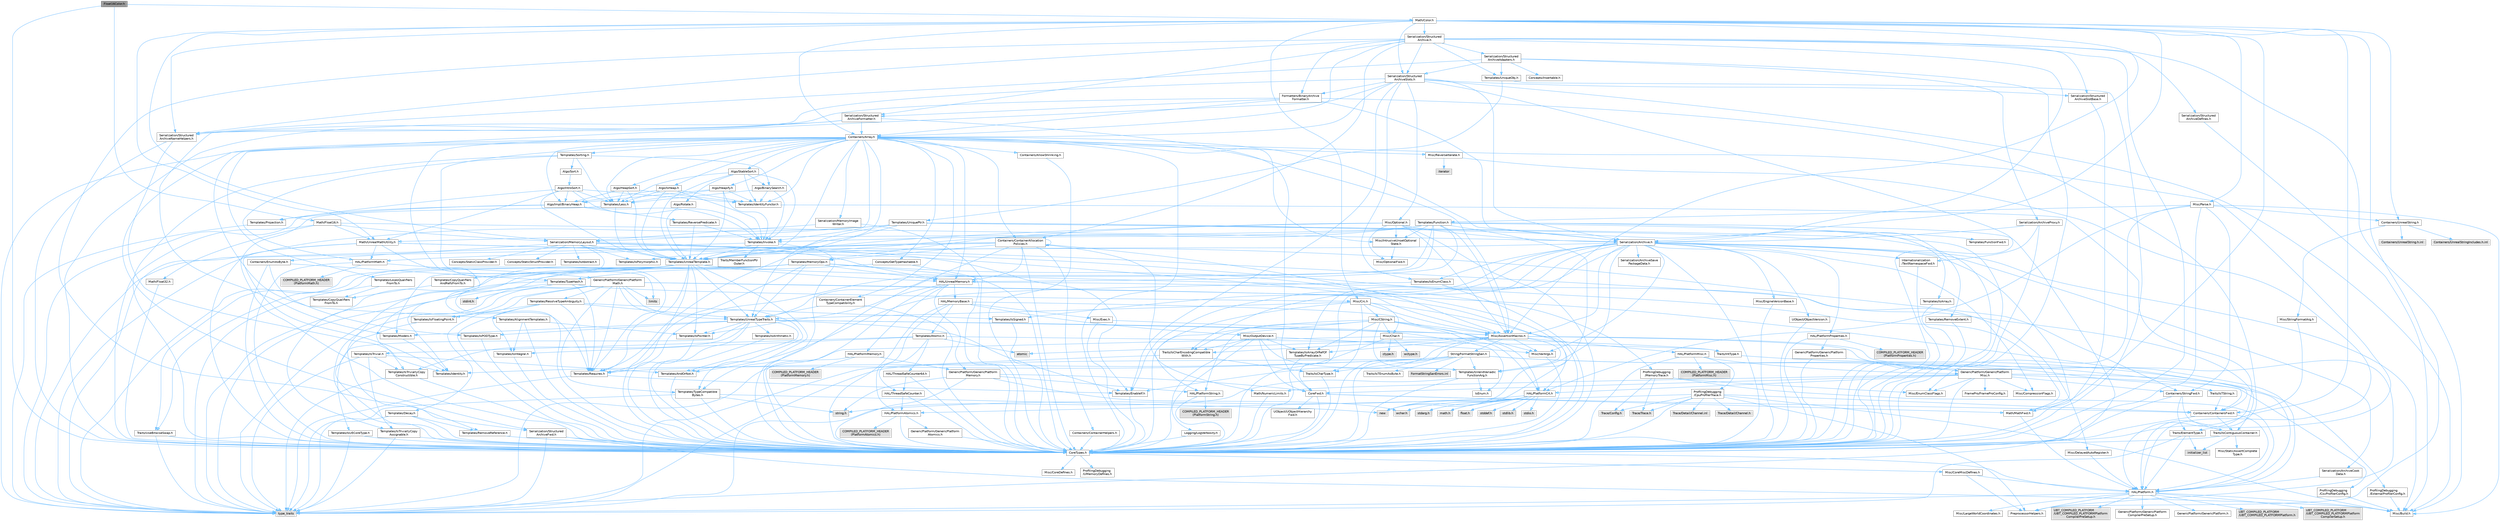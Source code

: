 digraph "Float16Color.h"
{
 // INTERACTIVE_SVG=YES
 // LATEX_PDF_SIZE
  bgcolor="transparent";
  edge [fontname=Helvetica,fontsize=10,labelfontname=Helvetica,labelfontsize=10];
  node [fontname=Helvetica,fontsize=10,shape=box,height=0.2,width=0.4];
  Node1 [id="Node000001",label="Float16Color.h",height=0.2,width=0.4,color="gray40", fillcolor="grey60", style="filled", fontcolor="black",tooltip=" "];
  Node1 -> Node2 [id="edge1_Node000001_Node000002",color="steelblue1",style="solid",tooltip=" "];
  Node2 [id="Node000002",label="CoreTypes.h",height=0.2,width=0.4,color="grey40", fillcolor="white", style="filled",URL="$dc/dec/CoreTypes_8h.html",tooltip=" "];
  Node2 -> Node3 [id="edge2_Node000002_Node000003",color="steelblue1",style="solid",tooltip=" "];
  Node3 [id="Node000003",label="HAL/Platform.h",height=0.2,width=0.4,color="grey40", fillcolor="white", style="filled",URL="$d9/dd0/Platform_8h.html",tooltip=" "];
  Node3 -> Node4 [id="edge3_Node000003_Node000004",color="steelblue1",style="solid",tooltip=" "];
  Node4 [id="Node000004",label="Misc/Build.h",height=0.2,width=0.4,color="grey40", fillcolor="white", style="filled",URL="$d3/dbb/Build_8h.html",tooltip=" "];
  Node3 -> Node5 [id="edge4_Node000003_Node000005",color="steelblue1",style="solid",tooltip=" "];
  Node5 [id="Node000005",label="Misc/LargeWorldCoordinates.h",height=0.2,width=0.4,color="grey40", fillcolor="white", style="filled",URL="$d2/dcb/LargeWorldCoordinates_8h.html",tooltip=" "];
  Node3 -> Node6 [id="edge5_Node000003_Node000006",color="steelblue1",style="solid",tooltip=" "];
  Node6 [id="Node000006",label="type_traits",height=0.2,width=0.4,color="grey60", fillcolor="#E0E0E0", style="filled",tooltip=" "];
  Node3 -> Node7 [id="edge6_Node000003_Node000007",color="steelblue1",style="solid",tooltip=" "];
  Node7 [id="Node000007",label="PreprocessorHelpers.h",height=0.2,width=0.4,color="grey40", fillcolor="white", style="filled",URL="$db/ddb/PreprocessorHelpers_8h.html",tooltip=" "];
  Node3 -> Node8 [id="edge7_Node000003_Node000008",color="steelblue1",style="solid",tooltip=" "];
  Node8 [id="Node000008",label="UBT_COMPILED_PLATFORM\l/UBT_COMPILED_PLATFORMPlatform\lCompilerPreSetup.h",height=0.2,width=0.4,color="grey60", fillcolor="#E0E0E0", style="filled",tooltip=" "];
  Node3 -> Node9 [id="edge8_Node000003_Node000009",color="steelblue1",style="solid",tooltip=" "];
  Node9 [id="Node000009",label="GenericPlatform/GenericPlatform\lCompilerPreSetup.h",height=0.2,width=0.4,color="grey40", fillcolor="white", style="filled",URL="$d9/dc8/GenericPlatformCompilerPreSetup_8h.html",tooltip=" "];
  Node3 -> Node10 [id="edge9_Node000003_Node000010",color="steelblue1",style="solid",tooltip=" "];
  Node10 [id="Node000010",label="GenericPlatform/GenericPlatform.h",height=0.2,width=0.4,color="grey40", fillcolor="white", style="filled",URL="$d6/d84/GenericPlatform_8h.html",tooltip=" "];
  Node3 -> Node11 [id="edge10_Node000003_Node000011",color="steelblue1",style="solid",tooltip=" "];
  Node11 [id="Node000011",label="UBT_COMPILED_PLATFORM\l/UBT_COMPILED_PLATFORMPlatform.h",height=0.2,width=0.4,color="grey60", fillcolor="#E0E0E0", style="filled",tooltip=" "];
  Node3 -> Node12 [id="edge11_Node000003_Node000012",color="steelblue1",style="solid",tooltip=" "];
  Node12 [id="Node000012",label="UBT_COMPILED_PLATFORM\l/UBT_COMPILED_PLATFORMPlatform\lCompilerSetup.h",height=0.2,width=0.4,color="grey60", fillcolor="#E0E0E0", style="filled",tooltip=" "];
  Node2 -> Node13 [id="edge12_Node000002_Node000013",color="steelblue1",style="solid",tooltip=" "];
  Node13 [id="Node000013",label="ProfilingDebugging\l/UMemoryDefines.h",height=0.2,width=0.4,color="grey40", fillcolor="white", style="filled",URL="$d2/da2/UMemoryDefines_8h.html",tooltip=" "];
  Node2 -> Node14 [id="edge13_Node000002_Node000014",color="steelblue1",style="solid",tooltip=" "];
  Node14 [id="Node000014",label="Misc/CoreMiscDefines.h",height=0.2,width=0.4,color="grey40", fillcolor="white", style="filled",URL="$da/d38/CoreMiscDefines_8h.html",tooltip=" "];
  Node14 -> Node3 [id="edge14_Node000014_Node000003",color="steelblue1",style="solid",tooltip=" "];
  Node14 -> Node7 [id="edge15_Node000014_Node000007",color="steelblue1",style="solid",tooltip=" "];
  Node2 -> Node15 [id="edge16_Node000002_Node000015",color="steelblue1",style="solid",tooltip=" "];
  Node15 [id="Node000015",label="Misc/CoreDefines.h",height=0.2,width=0.4,color="grey40", fillcolor="white", style="filled",URL="$d3/dd2/CoreDefines_8h.html",tooltip=" "];
  Node1 -> Node16 [id="edge17_Node000001_Node000016",color="steelblue1",style="solid",tooltip=" "];
  Node16 [id="Node000016",label="Math/Color.h",height=0.2,width=0.4,color="grey40", fillcolor="white", style="filled",URL="$dd/dac/Color_8h.html",tooltip=" "];
  Node16 -> Node17 [id="edge18_Node000016_Node000017",color="steelblue1",style="solid",tooltip=" "];
  Node17 [id="Node000017",label="Containers/Array.h",height=0.2,width=0.4,color="grey40", fillcolor="white", style="filled",URL="$df/dd0/Array_8h.html",tooltip=" "];
  Node17 -> Node2 [id="edge19_Node000017_Node000002",color="steelblue1",style="solid",tooltip=" "];
  Node17 -> Node18 [id="edge20_Node000017_Node000018",color="steelblue1",style="solid",tooltip=" "];
  Node18 [id="Node000018",label="Misc/AssertionMacros.h",height=0.2,width=0.4,color="grey40", fillcolor="white", style="filled",URL="$d0/dfa/AssertionMacros_8h.html",tooltip=" "];
  Node18 -> Node2 [id="edge21_Node000018_Node000002",color="steelblue1",style="solid",tooltip=" "];
  Node18 -> Node3 [id="edge22_Node000018_Node000003",color="steelblue1",style="solid",tooltip=" "];
  Node18 -> Node19 [id="edge23_Node000018_Node000019",color="steelblue1",style="solid",tooltip=" "];
  Node19 [id="Node000019",label="HAL/PlatformMisc.h",height=0.2,width=0.4,color="grey40", fillcolor="white", style="filled",URL="$d0/df5/PlatformMisc_8h.html",tooltip=" "];
  Node19 -> Node2 [id="edge24_Node000019_Node000002",color="steelblue1",style="solid",tooltip=" "];
  Node19 -> Node20 [id="edge25_Node000019_Node000020",color="steelblue1",style="solid",tooltip=" "];
  Node20 [id="Node000020",label="GenericPlatform/GenericPlatform\lMisc.h",height=0.2,width=0.4,color="grey40", fillcolor="white", style="filled",URL="$db/d9a/GenericPlatformMisc_8h.html",tooltip=" "];
  Node20 -> Node21 [id="edge26_Node000020_Node000021",color="steelblue1",style="solid",tooltip=" "];
  Node21 [id="Node000021",label="Containers/StringFwd.h",height=0.2,width=0.4,color="grey40", fillcolor="white", style="filled",URL="$df/d37/StringFwd_8h.html",tooltip=" "];
  Node21 -> Node2 [id="edge27_Node000021_Node000002",color="steelblue1",style="solid",tooltip=" "];
  Node21 -> Node22 [id="edge28_Node000021_Node000022",color="steelblue1",style="solid",tooltip=" "];
  Node22 [id="Node000022",label="Traits/ElementType.h",height=0.2,width=0.4,color="grey40", fillcolor="white", style="filled",URL="$d5/d4f/ElementType_8h.html",tooltip=" "];
  Node22 -> Node3 [id="edge29_Node000022_Node000003",color="steelblue1",style="solid",tooltip=" "];
  Node22 -> Node23 [id="edge30_Node000022_Node000023",color="steelblue1",style="solid",tooltip=" "];
  Node23 [id="Node000023",label="initializer_list",height=0.2,width=0.4,color="grey60", fillcolor="#E0E0E0", style="filled",tooltip=" "];
  Node22 -> Node6 [id="edge31_Node000022_Node000006",color="steelblue1",style="solid",tooltip=" "];
  Node21 -> Node24 [id="edge32_Node000021_Node000024",color="steelblue1",style="solid",tooltip=" "];
  Node24 [id="Node000024",label="Traits/IsContiguousContainer.h",height=0.2,width=0.4,color="grey40", fillcolor="white", style="filled",URL="$d5/d3c/IsContiguousContainer_8h.html",tooltip=" "];
  Node24 -> Node2 [id="edge33_Node000024_Node000002",color="steelblue1",style="solid",tooltip=" "];
  Node24 -> Node25 [id="edge34_Node000024_Node000025",color="steelblue1",style="solid",tooltip=" "];
  Node25 [id="Node000025",label="Misc/StaticAssertComplete\lType.h",height=0.2,width=0.4,color="grey40", fillcolor="white", style="filled",URL="$d5/d4e/StaticAssertCompleteType_8h.html",tooltip=" "];
  Node24 -> Node23 [id="edge35_Node000024_Node000023",color="steelblue1",style="solid",tooltip=" "];
  Node20 -> Node26 [id="edge36_Node000020_Node000026",color="steelblue1",style="solid",tooltip=" "];
  Node26 [id="Node000026",label="CoreFwd.h",height=0.2,width=0.4,color="grey40", fillcolor="white", style="filled",URL="$d1/d1e/CoreFwd_8h.html",tooltip=" "];
  Node26 -> Node2 [id="edge37_Node000026_Node000002",color="steelblue1",style="solid",tooltip=" "];
  Node26 -> Node27 [id="edge38_Node000026_Node000027",color="steelblue1",style="solid",tooltip=" "];
  Node27 [id="Node000027",label="Containers/ContainersFwd.h",height=0.2,width=0.4,color="grey40", fillcolor="white", style="filled",URL="$d4/d0a/ContainersFwd_8h.html",tooltip=" "];
  Node27 -> Node3 [id="edge39_Node000027_Node000003",color="steelblue1",style="solid",tooltip=" "];
  Node27 -> Node2 [id="edge40_Node000027_Node000002",color="steelblue1",style="solid",tooltip=" "];
  Node27 -> Node24 [id="edge41_Node000027_Node000024",color="steelblue1",style="solid",tooltip=" "];
  Node26 -> Node28 [id="edge42_Node000026_Node000028",color="steelblue1",style="solid",tooltip=" "];
  Node28 [id="Node000028",label="Math/MathFwd.h",height=0.2,width=0.4,color="grey40", fillcolor="white", style="filled",URL="$d2/d10/MathFwd_8h.html",tooltip=" "];
  Node28 -> Node3 [id="edge43_Node000028_Node000003",color="steelblue1",style="solid",tooltip=" "];
  Node26 -> Node29 [id="edge44_Node000026_Node000029",color="steelblue1",style="solid",tooltip=" "];
  Node29 [id="Node000029",label="UObject/UObjectHierarchy\lFwd.h",height=0.2,width=0.4,color="grey40", fillcolor="white", style="filled",URL="$d3/d13/UObjectHierarchyFwd_8h.html",tooltip=" "];
  Node20 -> Node2 [id="edge45_Node000020_Node000002",color="steelblue1",style="solid",tooltip=" "];
  Node20 -> Node30 [id="edge46_Node000020_Node000030",color="steelblue1",style="solid",tooltip=" "];
  Node30 [id="Node000030",label="FramePro/FrameProConfig.h",height=0.2,width=0.4,color="grey40", fillcolor="white", style="filled",URL="$d7/d90/FrameProConfig_8h.html",tooltip=" "];
  Node20 -> Node31 [id="edge47_Node000020_Node000031",color="steelblue1",style="solid",tooltip=" "];
  Node31 [id="Node000031",label="HAL/PlatformCrt.h",height=0.2,width=0.4,color="grey40", fillcolor="white", style="filled",URL="$d8/d75/PlatformCrt_8h.html",tooltip=" "];
  Node31 -> Node32 [id="edge48_Node000031_Node000032",color="steelblue1",style="solid",tooltip=" "];
  Node32 [id="Node000032",label="new",height=0.2,width=0.4,color="grey60", fillcolor="#E0E0E0", style="filled",tooltip=" "];
  Node31 -> Node33 [id="edge49_Node000031_Node000033",color="steelblue1",style="solid",tooltip=" "];
  Node33 [id="Node000033",label="wchar.h",height=0.2,width=0.4,color="grey60", fillcolor="#E0E0E0", style="filled",tooltip=" "];
  Node31 -> Node34 [id="edge50_Node000031_Node000034",color="steelblue1",style="solid",tooltip=" "];
  Node34 [id="Node000034",label="stddef.h",height=0.2,width=0.4,color="grey60", fillcolor="#E0E0E0", style="filled",tooltip=" "];
  Node31 -> Node35 [id="edge51_Node000031_Node000035",color="steelblue1",style="solid",tooltip=" "];
  Node35 [id="Node000035",label="stdlib.h",height=0.2,width=0.4,color="grey60", fillcolor="#E0E0E0", style="filled",tooltip=" "];
  Node31 -> Node36 [id="edge52_Node000031_Node000036",color="steelblue1",style="solid",tooltip=" "];
  Node36 [id="Node000036",label="stdio.h",height=0.2,width=0.4,color="grey60", fillcolor="#E0E0E0", style="filled",tooltip=" "];
  Node31 -> Node37 [id="edge53_Node000031_Node000037",color="steelblue1",style="solid",tooltip=" "];
  Node37 [id="Node000037",label="stdarg.h",height=0.2,width=0.4,color="grey60", fillcolor="#E0E0E0", style="filled",tooltip=" "];
  Node31 -> Node38 [id="edge54_Node000031_Node000038",color="steelblue1",style="solid",tooltip=" "];
  Node38 [id="Node000038",label="math.h",height=0.2,width=0.4,color="grey60", fillcolor="#E0E0E0", style="filled",tooltip=" "];
  Node31 -> Node39 [id="edge55_Node000031_Node000039",color="steelblue1",style="solid",tooltip=" "];
  Node39 [id="Node000039",label="float.h",height=0.2,width=0.4,color="grey60", fillcolor="#E0E0E0", style="filled",tooltip=" "];
  Node31 -> Node40 [id="edge56_Node000031_Node000040",color="steelblue1",style="solid",tooltip=" "];
  Node40 [id="Node000040",label="string.h",height=0.2,width=0.4,color="grey60", fillcolor="#E0E0E0", style="filled",tooltip=" "];
  Node20 -> Node41 [id="edge57_Node000020_Node000041",color="steelblue1",style="solid",tooltip=" "];
  Node41 [id="Node000041",label="Math/NumericLimits.h",height=0.2,width=0.4,color="grey40", fillcolor="white", style="filled",URL="$df/d1b/NumericLimits_8h.html",tooltip=" "];
  Node41 -> Node2 [id="edge58_Node000041_Node000002",color="steelblue1",style="solid",tooltip=" "];
  Node20 -> Node42 [id="edge59_Node000020_Node000042",color="steelblue1",style="solid",tooltip=" "];
  Node42 [id="Node000042",label="Misc/CompressionFlags.h",height=0.2,width=0.4,color="grey40", fillcolor="white", style="filled",URL="$d9/d76/CompressionFlags_8h.html",tooltip=" "];
  Node20 -> Node43 [id="edge60_Node000020_Node000043",color="steelblue1",style="solid",tooltip=" "];
  Node43 [id="Node000043",label="Misc/EnumClassFlags.h",height=0.2,width=0.4,color="grey40", fillcolor="white", style="filled",URL="$d8/de7/EnumClassFlags_8h.html",tooltip=" "];
  Node20 -> Node44 [id="edge61_Node000020_Node000044",color="steelblue1",style="solid",tooltip=" "];
  Node44 [id="Node000044",label="ProfilingDebugging\l/CsvProfilerConfig.h",height=0.2,width=0.4,color="grey40", fillcolor="white", style="filled",URL="$d3/d88/CsvProfilerConfig_8h.html",tooltip=" "];
  Node44 -> Node4 [id="edge62_Node000044_Node000004",color="steelblue1",style="solid",tooltip=" "];
  Node20 -> Node45 [id="edge63_Node000020_Node000045",color="steelblue1",style="solid",tooltip=" "];
  Node45 [id="Node000045",label="ProfilingDebugging\l/ExternalProfilerConfig.h",height=0.2,width=0.4,color="grey40", fillcolor="white", style="filled",URL="$d3/dbb/ExternalProfilerConfig_8h.html",tooltip=" "];
  Node45 -> Node4 [id="edge64_Node000045_Node000004",color="steelblue1",style="solid",tooltip=" "];
  Node19 -> Node46 [id="edge65_Node000019_Node000046",color="steelblue1",style="solid",tooltip=" "];
  Node46 [id="Node000046",label="COMPILED_PLATFORM_HEADER\l(PlatformMisc.h)",height=0.2,width=0.4,color="grey60", fillcolor="#E0E0E0", style="filled",tooltip=" "];
  Node19 -> Node47 [id="edge66_Node000019_Node000047",color="steelblue1",style="solid",tooltip=" "];
  Node47 [id="Node000047",label="ProfilingDebugging\l/CpuProfilerTrace.h",height=0.2,width=0.4,color="grey40", fillcolor="white", style="filled",URL="$da/dcb/CpuProfilerTrace_8h.html",tooltip=" "];
  Node47 -> Node2 [id="edge67_Node000047_Node000002",color="steelblue1",style="solid",tooltip=" "];
  Node47 -> Node27 [id="edge68_Node000047_Node000027",color="steelblue1",style="solid",tooltip=" "];
  Node47 -> Node48 [id="edge69_Node000047_Node000048",color="steelblue1",style="solid",tooltip=" "];
  Node48 [id="Node000048",label="HAL/PlatformAtomics.h",height=0.2,width=0.4,color="grey40", fillcolor="white", style="filled",URL="$d3/d36/PlatformAtomics_8h.html",tooltip=" "];
  Node48 -> Node2 [id="edge70_Node000048_Node000002",color="steelblue1",style="solid",tooltip=" "];
  Node48 -> Node49 [id="edge71_Node000048_Node000049",color="steelblue1",style="solid",tooltip=" "];
  Node49 [id="Node000049",label="GenericPlatform/GenericPlatform\lAtomics.h",height=0.2,width=0.4,color="grey40", fillcolor="white", style="filled",URL="$da/d72/GenericPlatformAtomics_8h.html",tooltip=" "];
  Node49 -> Node2 [id="edge72_Node000049_Node000002",color="steelblue1",style="solid",tooltip=" "];
  Node48 -> Node50 [id="edge73_Node000048_Node000050",color="steelblue1",style="solid",tooltip=" "];
  Node50 [id="Node000050",label="COMPILED_PLATFORM_HEADER\l(PlatformAtomics.h)",height=0.2,width=0.4,color="grey60", fillcolor="#E0E0E0", style="filled",tooltip=" "];
  Node47 -> Node7 [id="edge74_Node000047_Node000007",color="steelblue1",style="solid",tooltip=" "];
  Node47 -> Node4 [id="edge75_Node000047_Node000004",color="steelblue1",style="solid",tooltip=" "];
  Node47 -> Node51 [id="edge76_Node000047_Node000051",color="steelblue1",style="solid",tooltip=" "];
  Node51 [id="Node000051",label="Trace/Config.h",height=0.2,width=0.4,color="grey60", fillcolor="#E0E0E0", style="filled",tooltip=" "];
  Node47 -> Node52 [id="edge77_Node000047_Node000052",color="steelblue1",style="solid",tooltip=" "];
  Node52 [id="Node000052",label="Trace/Detail/Channel.h",height=0.2,width=0.4,color="grey60", fillcolor="#E0E0E0", style="filled",tooltip=" "];
  Node47 -> Node53 [id="edge78_Node000047_Node000053",color="steelblue1",style="solid",tooltip=" "];
  Node53 [id="Node000053",label="Trace/Detail/Channel.inl",height=0.2,width=0.4,color="grey60", fillcolor="#E0E0E0", style="filled",tooltip=" "];
  Node47 -> Node54 [id="edge79_Node000047_Node000054",color="steelblue1",style="solid",tooltip=" "];
  Node54 [id="Node000054",label="Trace/Trace.h",height=0.2,width=0.4,color="grey60", fillcolor="#E0E0E0", style="filled",tooltip=" "];
  Node18 -> Node7 [id="edge80_Node000018_Node000007",color="steelblue1",style="solid",tooltip=" "];
  Node18 -> Node55 [id="edge81_Node000018_Node000055",color="steelblue1",style="solid",tooltip=" "];
  Node55 [id="Node000055",label="Templates/EnableIf.h",height=0.2,width=0.4,color="grey40", fillcolor="white", style="filled",URL="$d7/d60/EnableIf_8h.html",tooltip=" "];
  Node55 -> Node2 [id="edge82_Node000055_Node000002",color="steelblue1",style="solid",tooltip=" "];
  Node18 -> Node56 [id="edge83_Node000018_Node000056",color="steelblue1",style="solid",tooltip=" "];
  Node56 [id="Node000056",label="Templates/IsArrayOrRefOf\lTypeByPredicate.h",height=0.2,width=0.4,color="grey40", fillcolor="white", style="filled",URL="$d6/da1/IsArrayOrRefOfTypeByPredicate_8h.html",tooltip=" "];
  Node56 -> Node2 [id="edge84_Node000056_Node000002",color="steelblue1",style="solid",tooltip=" "];
  Node18 -> Node57 [id="edge85_Node000018_Node000057",color="steelblue1",style="solid",tooltip=" "];
  Node57 [id="Node000057",label="Templates/IsValidVariadic\lFunctionArg.h",height=0.2,width=0.4,color="grey40", fillcolor="white", style="filled",URL="$d0/dc8/IsValidVariadicFunctionArg_8h.html",tooltip=" "];
  Node57 -> Node2 [id="edge86_Node000057_Node000002",color="steelblue1",style="solid",tooltip=" "];
  Node57 -> Node58 [id="edge87_Node000057_Node000058",color="steelblue1",style="solid",tooltip=" "];
  Node58 [id="Node000058",label="IsEnum.h",height=0.2,width=0.4,color="grey40", fillcolor="white", style="filled",URL="$d4/de5/IsEnum_8h.html",tooltip=" "];
  Node57 -> Node6 [id="edge88_Node000057_Node000006",color="steelblue1",style="solid",tooltip=" "];
  Node18 -> Node59 [id="edge89_Node000018_Node000059",color="steelblue1",style="solid",tooltip=" "];
  Node59 [id="Node000059",label="Traits/IsCharEncodingCompatible\lWith.h",height=0.2,width=0.4,color="grey40", fillcolor="white", style="filled",URL="$df/dd1/IsCharEncodingCompatibleWith_8h.html",tooltip=" "];
  Node59 -> Node6 [id="edge90_Node000059_Node000006",color="steelblue1",style="solid",tooltip=" "];
  Node59 -> Node60 [id="edge91_Node000059_Node000060",color="steelblue1",style="solid",tooltip=" "];
  Node60 [id="Node000060",label="Traits/IsCharType.h",height=0.2,width=0.4,color="grey40", fillcolor="white", style="filled",URL="$db/d51/IsCharType_8h.html",tooltip=" "];
  Node60 -> Node2 [id="edge92_Node000060_Node000002",color="steelblue1",style="solid",tooltip=" "];
  Node18 -> Node61 [id="edge93_Node000018_Node000061",color="steelblue1",style="solid",tooltip=" "];
  Node61 [id="Node000061",label="Misc/VarArgs.h",height=0.2,width=0.4,color="grey40", fillcolor="white", style="filled",URL="$d5/d6f/VarArgs_8h.html",tooltip=" "];
  Node61 -> Node2 [id="edge94_Node000061_Node000002",color="steelblue1",style="solid",tooltip=" "];
  Node18 -> Node62 [id="edge95_Node000018_Node000062",color="steelblue1",style="solid",tooltip=" "];
  Node62 [id="Node000062",label="String/FormatStringSan.h",height=0.2,width=0.4,color="grey40", fillcolor="white", style="filled",URL="$d3/d8b/FormatStringSan_8h.html",tooltip=" "];
  Node62 -> Node6 [id="edge96_Node000062_Node000006",color="steelblue1",style="solid",tooltip=" "];
  Node62 -> Node2 [id="edge97_Node000062_Node000002",color="steelblue1",style="solid",tooltip=" "];
  Node62 -> Node63 [id="edge98_Node000062_Node000063",color="steelblue1",style="solid",tooltip=" "];
  Node63 [id="Node000063",label="Templates/Requires.h",height=0.2,width=0.4,color="grey40", fillcolor="white", style="filled",URL="$dc/d96/Requires_8h.html",tooltip=" "];
  Node63 -> Node55 [id="edge99_Node000063_Node000055",color="steelblue1",style="solid",tooltip=" "];
  Node63 -> Node6 [id="edge100_Node000063_Node000006",color="steelblue1",style="solid",tooltip=" "];
  Node62 -> Node64 [id="edge101_Node000062_Node000064",color="steelblue1",style="solid",tooltip=" "];
  Node64 [id="Node000064",label="Templates/Identity.h",height=0.2,width=0.4,color="grey40", fillcolor="white", style="filled",URL="$d0/dd5/Identity_8h.html",tooltip=" "];
  Node62 -> Node57 [id="edge102_Node000062_Node000057",color="steelblue1",style="solid",tooltip=" "];
  Node62 -> Node60 [id="edge103_Node000062_Node000060",color="steelblue1",style="solid",tooltip=" "];
  Node62 -> Node65 [id="edge104_Node000062_Node000065",color="steelblue1",style="solid",tooltip=" "];
  Node65 [id="Node000065",label="Traits/IsTEnumAsByte.h",height=0.2,width=0.4,color="grey40", fillcolor="white", style="filled",URL="$d1/de6/IsTEnumAsByte_8h.html",tooltip=" "];
  Node62 -> Node66 [id="edge105_Node000062_Node000066",color="steelblue1",style="solid",tooltip=" "];
  Node66 [id="Node000066",label="Traits/IsTString.h",height=0.2,width=0.4,color="grey40", fillcolor="white", style="filled",URL="$d0/df8/IsTString_8h.html",tooltip=" "];
  Node66 -> Node27 [id="edge106_Node000066_Node000027",color="steelblue1",style="solid",tooltip=" "];
  Node62 -> Node27 [id="edge107_Node000062_Node000027",color="steelblue1",style="solid",tooltip=" "];
  Node62 -> Node67 [id="edge108_Node000062_Node000067",color="steelblue1",style="solid",tooltip=" "];
  Node67 [id="Node000067",label="FormatStringSanErrors.inl",height=0.2,width=0.4,color="grey60", fillcolor="#E0E0E0", style="filled",tooltip=" "];
  Node18 -> Node68 [id="edge109_Node000018_Node000068",color="steelblue1",style="solid",tooltip=" "];
  Node68 [id="Node000068",label="atomic",height=0.2,width=0.4,color="grey60", fillcolor="#E0E0E0", style="filled",tooltip=" "];
  Node17 -> Node69 [id="edge110_Node000017_Node000069",color="steelblue1",style="solid",tooltip=" "];
  Node69 [id="Node000069",label="Misc/IntrusiveUnsetOptional\lState.h",height=0.2,width=0.4,color="grey40", fillcolor="white", style="filled",URL="$d2/d0a/IntrusiveUnsetOptionalState_8h.html",tooltip=" "];
  Node69 -> Node70 [id="edge111_Node000069_Node000070",color="steelblue1",style="solid",tooltip=" "];
  Node70 [id="Node000070",label="Misc/OptionalFwd.h",height=0.2,width=0.4,color="grey40", fillcolor="white", style="filled",URL="$dc/d50/OptionalFwd_8h.html",tooltip=" "];
  Node17 -> Node71 [id="edge112_Node000017_Node000071",color="steelblue1",style="solid",tooltip=" "];
  Node71 [id="Node000071",label="Misc/ReverseIterate.h",height=0.2,width=0.4,color="grey40", fillcolor="white", style="filled",URL="$db/de3/ReverseIterate_8h.html",tooltip=" "];
  Node71 -> Node3 [id="edge113_Node000071_Node000003",color="steelblue1",style="solid",tooltip=" "];
  Node71 -> Node72 [id="edge114_Node000071_Node000072",color="steelblue1",style="solid",tooltip=" "];
  Node72 [id="Node000072",label="iterator",height=0.2,width=0.4,color="grey60", fillcolor="#E0E0E0", style="filled",tooltip=" "];
  Node17 -> Node73 [id="edge115_Node000017_Node000073",color="steelblue1",style="solid",tooltip=" "];
  Node73 [id="Node000073",label="HAL/UnrealMemory.h",height=0.2,width=0.4,color="grey40", fillcolor="white", style="filled",URL="$d9/d96/UnrealMemory_8h.html",tooltip=" "];
  Node73 -> Node2 [id="edge116_Node000073_Node000002",color="steelblue1",style="solid",tooltip=" "];
  Node73 -> Node74 [id="edge117_Node000073_Node000074",color="steelblue1",style="solid",tooltip=" "];
  Node74 [id="Node000074",label="GenericPlatform/GenericPlatform\lMemory.h",height=0.2,width=0.4,color="grey40", fillcolor="white", style="filled",URL="$dd/d22/GenericPlatformMemory_8h.html",tooltip=" "];
  Node74 -> Node26 [id="edge118_Node000074_Node000026",color="steelblue1",style="solid",tooltip=" "];
  Node74 -> Node2 [id="edge119_Node000074_Node000002",color="steelblue1",style="solid",tooltip=" "];
  Node74 -> Node75 [id="edge120_Node000074_Node000075",color="steelblue1",style="solid",tooltip=" "];
  Node75 [id="Node000075",label="HAL/PlatformString.h",height=0.2,width=0.4,color="grey40", fillcolor="white", style="filled",URL="$db/db5/PlatformString_8h.html",tooltip=" "];
  Node75 -> Node2 [id="edge121_Node000075_Node000002",color="steelblue1",style="solid",tooltip=" "];
  Node75 -> Node76 [id="edge122_Node000075_Node000076",color="steelblue1",style="solid",tooltip=" "];
  Node76 [id="Node000076",label="COMPILED_PLATFORM_HEADER\l(PlatformString.h)",height=0.2,width=0.4,color="grey60", fillcolor="#E0E0E0", style="filled",tooltip=" "];
  Node74 -> Node40 [id="edge123_Node000074_Node000040",color="steelblue1",style="solid",tooltip=" "];
  Node74 -> Node33 [id="edge124_Node000074_Node000033",color="steelblue1",style="solid",tooltip=" "];
  Node73 -> Node77 [id="edge125_Node000073_Node000077",color="steelblue1",style="solid",tooltip=" "];
  Node77 [id="Node000077",label="HAL/MemoryBase.h",height=0.2,width=0.4,color="grey40", fillcolor="white", style="filled",URL="$d6/d9f/MemoryBase_8h.html",tooltip=" "];
  Node77 -> Node2 [id="edge126_Node000077_Node000002",color="steelblue1",style="solid",tooltip=" "];
  Node77 -> Node48 [id="edge127_Node000077_Node000048",color="steelblue1",style="solid",tooltip=" "];
  Node77 -> Node31 [id="edge128_Node000077_Node000031",color="steelblue1",style="solid",tooltip=" "];
  Node77 -> Node78 [id="edge129_Node000077_Node000078",color="steelblue1",style="solid",tooltip=" "];
  Node78 [id="Node000078",label="Misc/Exec.h",height=0.2,width=0.4,color="grey40", fillcolor="white", style="filled",URL="$de/ddb/Exec_8h.html",tooltip=" "];
  Node78 -> Node2 [id="edge130_Node000078_Node000002",color="steelblue1",style="solid",tooltip=" "];
  Node78 -> Node18 [id="edge131_Node000078_Node000018",color="steelblue1",style="solid",tooltip=" "];
  Node77 -> Node79 [id="edge132_Node000077_Node000079",color="steelblue1",style="solid",tooltip=" "];
  Node79 [id="Node000079",label="Misc/OutputDevice.h",height=0.2,width=0.4,color="grey40", fillcolor="white", style="filled",URL="$d7/d32/OutputDevice_8h.html",tooltip=" "];
  Node79 -> Node26 [id="edge133_Node000079_Node000026",color="steelblue1",style="solid",tooltip=" "];
  Node79 -> Node2 [id="edge134_Node000079_Node000002",color="steelblue1",style="solid",tooltip=" "];
  Node79 -> Node80 [id="edge135_Node000079_Node000080",color="steelblue1",style="solid",tooltip=" "];
  Node80 [id="Node000080",label="Logging/LogVerbosity.h",height=0.2,width=0.4,color="grey40", fillcolor="white", style="filled",URL="$d2/d8f/LogVerbosity_8h.html",tooltip=" "];
  Node80 -> Node2 [id="edge136_Node000080_Node000002",color="steelblue1",style="solid",tooltip=" "];
  Node79 -> Node61 [id="edge137_Node000079_Node000061",color="steelblue1",style="solid",tooltip=" "];
  Node79 -> Node56 [id="edge138_Node000079_Node000056",color="steelblue1",style="solid",tooltip=" "];
  Node79 -> Node57 [id="edge139_Node000079_Node000057",color="steelblue1",style="solid",tooltip=" "];
  Node79 -> Node59 [id="edge140_Node000079_Node000059",color="steelblue1",style="solid",tooltip=" "];
  Node77 -> Node81 [id="edge141_Node000077_Node000081",color="steelblue1",style="solid",tooltip=" "];
  Node81 [id="Node000081",label="Templates/Atomic.h",height=0.2,width=0.4,color="grey40", fillcolor="white", style="filled",URL="$d3/d91/Atomic_8h.html",tooltip=" "];
  Node81 -> Node82 [id="edge142_Node000081_Node000082",color="steelblue1",style="solid",tooltip=" "];
  Node82 [id="Node000082",label="HAL/ThreadSafeCounter.h",height=0.2,width=0.4,color="grey40", fillcolor="white", style="filled",URL="$dc/dc9/ThreadSafeCounter_8h.html",tooltip=" "];
  Node82 -> Node2 [id="edge143_Node000082_Node000002",color="steelblue1",style="solid",tooltip=" "];
  Node82 -> Node48 [id="edge144_Node000082_Node000048",color="steelblue1",style="solid",tooltip=" "];
  Node81 -> Node83 [id="edge145_Node000081_Node000083",color="steelblue1",style="solid",tooltip=" "];
  Node83 [id="Node000083",label="HAL/ThreadSafeCounter64.h",height=0.2,width=0.4,color="grey40", fillcolor="white", style="filled",URL="$d0/d12/ThreadSafeCounter64_8h.html",tooltip=" "];
  Node83 -> Node2 [id="edge146_Node000083_Node000002",color="steelblue1",style="solid",tooltip=" "];
  Node83 -> Node82 [id="edge147_Node000083_Node000082",color="steelblue1",style="solid",tooltip=" "];
  Node81 -> Node84 [id="edge148_Node000081_Node000084",color="steelblue1",style="solid",tooltip=" "];
  Node84 [id="Node000084",label="Templates/IsIntegral.h",height=0.2,width=0.4,color="grey40", fillcolor="white", style="filled",URL="$da/d64/IsIntegral_8h.html",tooltip=" "];
  Node84 -> Node2 [id="edge149_Node000084_Node000002",color="steelblue1",style="solid",tooltip=" "];
  Node81 -> Node85 [id="edge150_Node000081_Node000085",color="steelblue1",style="solid",tooltip=" "];
  Node85 [id="Node000085",label="Templates/IsTrivial.h",height=0.2,width=0.4,color="grey40", fillcolor="white", style="filled",URL="$da/d4c/IsTrivial_8h.html",tooltip=" "];
  Node85 -> Node86 [id="edge151_Node000085_Node000086",color="steelblue1",style="solid",tooltip=" "];
  Node86 [id="Node000086",label="Templates/AndOrNot.h",height=0.2,width=0.4,color="grey40", fillcolor="white", style="filled",URL="$db/d0a/AndOrNot_8h.html",tooltip=" "];
  Node86 -> Node2 [id="edge152_Node000086_Node000002",color="steelblue1",style="solid",tooltip=" "];
  Node85 -> Node87 [id="edge153_Node000085_Node000087",color="steelblue1",style="solid",tooltip=" "];
  Node87 [id="Node000087",label="Templates/IsTriviallyCopy\lConstructible.h",height=0.2,width=0.4,color="grey40", fillcolor="white", style="filled",URL="$d3/d78/IsTriviallyCopyConstructible_8h.html",tooltip=" "];
  Node87 -> Node2 [id="edge154_Node000087_Node000002",color="steelblue1",style="solid",tooltip=" "];
  Node87 -> Node6 [id="edge155_Node000087_Node000006",color="steelblue1",style="solid",tooltip=" "];
  Node85 -> Node88 [id="edge156_Node000085_Node000088",color="steelblue1",style="solid",tooltip=" "];
  Node88 [id="Node000088",label="Templates/IsTriviallyCopy\lAssignable.h",height=0.2,width=0.4,color="grey40", fillcolor="white", style="filled",URL="$d2/df2/IsTriviallyCopyAssignable_8h.html",tooltip=" "];
  Node88 -> Node2 [id="edge157_Node000088_Node000002",color="steelblue1",style="solid",tooltip=" "];
  Node88 -> Node6 [id="edge158_Node000088_Node000006",color="steelblue1",style="solid",tooltip=" "];
  Node85 -> Node6 [id="edge159_Node000085_Node000006",color="steelblue1",style="solid",tooltip=" "];
  Node81 -> Node89 [id="edge160_Node000081_Node000089",color="steelblue1",style="solid",tooltip=" "];
  Node89 [id="Node000089",label="Traits/IntType.h",height=0.2,width=0.4,color="grey40", fillcolor="white", style="filled",URL="$d7/deb/IntType_8h.html",tooltip=" "];
  Node89 -> Node3 [id="edge161_Node000089_Node000003",color="steelblue1",style="solid",tooltip=" "];
  Node81 -> Node68 [id="edge162_Node000081_Node000068",color="steelblue1",style="solid",tooltip=" "];
  Node73 -> Node90 [id="edge163_Node000073_Node000090",color="steelblue1",style="solid",tooltip=" "];
  Node90 [id="Node000090",label="HAL/PlatformMemory.h",height=0.2,width=0.4,color="grey40", fillcolor="white", style="filled",URL="$de/d68/PlatformMemory_8h.html",tooltip=" "];
  Node90 -> Node2 [id="edge164_Node000090_Node000002",color="steelblue1",style="solid",tooltip=" "];
  Node90 -> Node74 [id="edge165_Node000090_Node000074",color="steelblue1",style="solid",tooltip=" "];
  Node90 -> Node91 [id="edge166_Node000090_Node000091",color="steelblue1",style="solid",tooltip=" "];
  Node91 [id="Node000091",label="COMPILED_PLATFORM_HEADER\l(PlatformMemory.h)",height=0.2,width=0.4,color="grey60", fillcolor="#E0E0E0", style="filled",tooltip=" "];
  Node73 -> Node92 [id="edge167_Node000073_Node000092",color="steelblue1",style="solid",tooltip=" "];
  Node92 [id="Node000092",label="ProfilingDebugging\l/MemoryTrace.h",height=0.2,width=0.4,color="grey40", fillcolor="white", style="filled",URL="$da/dd7/MemoryTrace_8h.html",tooltip=" "];
  Node92 -> Node3 [id="edge168_Node000092_Node000003",color="steelblue1",style="solid",tooltip=" "];
  Node92 -> Node43 [id="edge169_Node000092_Node000043",color="steelblue1",style="solid",tooltip=" "];
  Node92 -> Node51 [id="edge170_Node000092_Node000051",color="steelblue1",style="solid",tooltip=" "];
  Node92 -> Node54 [id="edge171_Node000092_Node000054",color="steelblue1",style="solid",tooltip=" "];
  Node73 -> Node93 [id="edge172_Node000073_Node000093",color="steelblue1",style="solid",tooltip=" "];
  Node93 [id="Node000093",label="Templates/IsPointer.h",height=0.2,width=0.4,color="grey40", fillcolor="white", style="filled",URL="$d7/d05/IsPointer_8h.html",tooltip=" "];
  Node93 -> Node2 [id="edge173_Node000093_Node000002",color="steelblue1",style="solid",tooltip=" "];
  Node17 -> Node94 [id="edge174_Node000017_Node000094",color="steelblue1",style="solid",tooltip=" "];
  Node94 [id="Node000094",label="Templates/UnrealTypeTraits.h",height=0.2,width=0.4,color="grey40", fillcolor="white", style="filled",URL="$d2/d2d/UnrealTypeTraits_8h.html",tooltip=" "];
  Node94 -> Node2 [id="edge175_Node000094_Node000002",color="steelblue1",style="solid",tooltip=" "];
  Node94 -> Node93 [id="edge176_Node000094_Node000093",color="steelblue1",style="solid",tooltip=" "];
  Node94 -> Node18 [id="edge177_Node000094_Node000018",color="steelblue1",style="solid",tooltip=" "];
  Node94 -> Node86 [id="edge178_Node000094_Node000086",color="steelblue1",style="solid",tooltip=" "];
  Node94 -> Node55 [id="edge179_Node000094_Node000055",color="steelblue1",style="solid",tooltip=" "];
  Node94 -> Node95 [id="edge180_Node000094_Node000095",color="steelblue1",style="solid",tooltip=" "];
  Node95 [id="Node000095",label="Templates/IsArithmetic.h",height=0.2,width=0.4,color="grey40", fillcolor="white", style="filled",URL="$d2/d5d/IsArithmetic_8h.html",tooltip=" "];
  Node95 -> Node2 [id="edge181_Node000095_Node000002",color="steelblue1",style="solid",tooltip=" "];
  Node94 -> Node58 [id="edge182_Node000094_Node000058",color="steelblue1",style="solid",tooltip=" "];
  Node94 -> Node96 [id="edge183_Node000094_Node000096",color="steelblue1",style="solid",tooltip=" "];
  Node96 [id="Node000096",label="Templates/Models.h",height=0.2,width=0.4,color="grey40", fillcolor="white", style="filled",URL="$d3/d0c/Models_8h.html",tooltip=" "];
  Node96 -> Node64 [id="edge184_Node000096_Node000064",color="steelblue1",style="solid",tooltip=" "];
  Node94 -> Node97 [id="edge185_Node000094_Node000097",color="steelblue1",style="solid",tooltip=" "];
  Node97 [id="Node000097",label="Templates/IsPODType.h",height=0.2,width=0.4,color="grey40", fillcolor="white", style="filled",URL="$d7/db1/IsPODType_8h.html",tooltip=" "];
  Node97 -> Node2 [id="edge186_Node000097_Node000002",color="steelblue1",style="solid",tooltip=" "];
  Node94 -> Node98 [id="edge187_Node000094_Node000098",color="steelblue1",style="solid",tooltip=" "];
  Node98 [id="Node000098",label="Templates/IsUECoreType.h",height=0.2,width=0.4,color="grey40", fillcolor="white", style="filled",URL="$d1/db8/IsUECoreType_8h.html",tooltip=" "];
  Node98 -> Node2 [id="edge188_Node000098_Node000002",color="steelblue1",style="solid",tooltip=" "];
  Node98 -> Node6 [id="edge189_Node000098_Node000006",color="steelblue1",style="solid",tooltip=" "];
  Node94 -> Node87 [id="edge190_Node000094_Node000087",color="steelblue1",style="solid",tooltip=" "];
  Node17 -> Node99 [id="edge191_Node000017_Node000099",color="steelblue1",style="solid",tooltip=" "];
  Node99 [id="Node000099",label="Templates/UnrealTemplate.h",height=0.2,width=0.4,color="grey40", fillcolor="white", style="filled",URL="$d4/d24/UnrealTemplate_8h.html",tooltip=" "];
  Node99 -> Node2 [id="edge192_Node000099_Node000002",color="steelblue1",style="solid",tooltip=" "];
  Node99 -> Node93 [id="edge193_Node000099_Node000093",color="steelblue1",style="solid",tooltip=" "];
  Node99 -> Node73 [id="edge194_Node000099_Node000073",color="steelblue1",style="solid",tooltip=" "];
  Node99 -> Node100 [id="edge195_Node000099_Node000100",color="steelblue1",style="solid",tooltip=" "];
  Node100 [id="Node000100",label="Templates/CopyQualifiers\lAndRefsFromTo.h",height=0.2,width=0.4,color="grey40", fillcolor="white", style="filled",URL="$d3/db3/CopyQualifiersAndRefsFromTo_8h.html",tooltip=" "];
  Node100 -> Node101 [id="edge196_Node000100_Node000101",color="steelblue1",style="solid",tooltip=" "];
  Node101 [id="Node000101",label="Templates/CopyQualifiers\lFromTo.h",height=0.2,width=0.4,color="grey40", fillcolor="white", style="filled",URL="$d5/db4/CopyQualifiersFromTo_8h.html",tooltip=" "];
  Node99 -> Node94 [id="edge197_Node000099_Node000094",color="steelblue1",style="solid",tooltip=" "];
  Node99 -> Node102 [id="edge198_Node000099_Node000102",color="steelblue1",style="solid",tooltip=" "];
  Node102 [id="Node000102",label="Templates/RemoveReference.h",height=0.2,width=0.4,color="grey40", fillcolor="white", style="filled",URL="$da/dbe/RemoveReference_8h.html",tooltip=" "];
  Node102 -> Node2 [id="edge199_Node000102_Node000002",color="steelblue1",style="solid",tooltip=" "];
  Node99 -> Node63 [id="edge200_Node000099_Node000063",color="steelblue1",style="solid",tooltip=" "];
  Node99 -> Node103 [id="edge201_Node000099_Node000103",color="steelblue1",style="solid",tooltip=" "];
  Node103 [id="Node000103",label="Templates/TypeCompatible\lBytes.h",height=0.2,width=0.4,color="grey40", fillcolor="white", style="filled",URL="$df/d0a/TypeCompatibleBytes_8h.html",tooltip=" "];
  Node103 -> Node2 [id="edge202_Node000103_Node000002",color="steelblue1",style="solid",tooltip=" "];
  Node103 -> Node40 [id="edge203_Node000103_Node000040",color="steelblue1",style="solid",tooltip=" "];
  Node103 -> Node32 [id="edge204_Node000103_Node000032",color="steelblue1",style="solid",tooltip=" "];
  Node103 -> Node6 [id="edge205_Node000103_Node000006",color="steelblue1",style="solid",tooltip=" "];
  Node99 -> Node64 [id="edge206_Node000099_Node000064",color="steelblue1",style="solid",tooltip=" "];
  Node99 -> Node24 [id="edge207_Node000099_Node000024",color="steelblue1",style="solid",tooltip=" "];
  Node99 -> Node104 [id="edge208_Node000099_Node000104",color="steelblue1",style="solid",tooltip=" "];
  Node104 [id="Node000104",label="Traits/UseBitwiseSwap.h",height=0.2,width=0.4,color="grey40", fillcolor="white", style="filled",URL="$db/df3/UseBitwiseSwap_8h.html",tooltip=" "];
  Node104 -> Node2 [id="edge209_Node000104_Node000002",color="steelblue1",style="solid",tooltip=" "];
  Node104 -> Node6 [id="edge210_Node000104_Node000006",color="steelblue1",style="solid",tooltip=" "];
  Node99 -> Node6 [id="edge211_Node000099_Node000006",color="steelblue1",style="solid",tooltip=" "];
  Node17 -> Node105 [id="edge212_Node000017_Node000105",color="steelblue1",style="solid",tooltip=" "];
  Node105 [id="Node000105",label="Containers/AllowShrinking.h",height=0.2,width=0.4,color="grey40", fillcolor="white", style="filled",URL="$d7/d1a/AllowShrinking_8h.html",tooltip=" "];
  Node105 -> Node2 [id="edge213_Node000105_Node000002",color="steelblue1",style="solid",tooltip=" "];
  Node17 -> Node106 [id="edge214_Node000017_Node000106",color="steelblue1",style="solid",tooltip=" "];
  Node106 [id="Node000106",label="Containers/ContainerAllocation\lPolicies.h",height=0.2,width=0.4,color="grey40", fillcolor="white", style="filled",URL="$d7/dff/ContainerAllocationPolicies_8h.html",tooltip=" "];
  Node106 -> Node2 [id="edge215_Node000106_Node000002",color="steelblue1",style="solid",tooltip=" "];
  Node106 -> Node107 [id="edge216_Node000106_Node000107",color="steelblue1",style="solid",tooltip=" "];
  Node107 [id="Node000107",label="Containers/ContainerHelpers.h",height=0.2,width=0.4,color="grey40", fillcolor="white", style="filled",URL="$d7/d33/ContainerHelpers_8h.html",tooltip=" "];
  Node107 -> Node2 [id="edge217_Node000107_Node000002",color="steelblue1",style="solid",tooltip=" "];
  Node106 -> Node106 [id="edge218_Node000106_Node000106",color="steelblue1",style="solid",tooltip=" "];
  Node106 -> Node108 [id="edge219_Node000106_Node000108",color="steelblue1",style="solid",tooltip=" "];
  Node108 [id="Node000108",label="HAL/PlatformMath.h",height=0.2,width=0.4,color="grey40", fillcolor="white", style="filled",URL="$dc/d53/PlatformMath_8h.html",tooltip=" "];
  Node108 -> Node2 [id="edge220_Node000108_Node000002",color="steelblue1",style="solid",tooltip=" "];
  Node108 -> Node109 [id="edge221_Node000108_Node000109",color="steelblue1",style="solid",tooltip=" "];
  Node109 [id="Node000109",label="GenericPlatform/GenericPlatform\lMath.h",height=0.2,width=0.4,color="grey40", fillcolor="white", style="filled",URL="$d5/d79/GenericPlatformMath_8h.html",tooltip=" "];
  Node109 -> Node2 [id="edge222_Node000109_Node000002",color="steelblue1",style="solid",tooltip=" "];
  Node109 -> Node27 [id="edge223_Node000109_Node000027",color="steelblue1",style="solid",tooltip=" "];
  Node109 -> Node31 [id="edge224_Node000109_Node000031",color="steelblue1",style="solid",tooltip=" "];
  Node109 -> Node86 [id="edge225_Node000109_Node000086",color="steelblue1",style="solid",tooltip=" "];
  Node109 -> Node110 [id="edge226_Node000109_Node000110",color="steelblue1",style="solid",tooltip=" "];
  Node110 [id="Node000110",label="Templates/Decay.h",height=0.2,width=0.4,color="grey40", fillcolor="white", style="filled",URL="$dd/d0f/Decay_8h.html",tooltip=" "];
  Node110 -> Node2 [id="edge227_Node000110_Node000002",color="steelblue1",style="solid",tooltip=" "];
  Node110 -> Node102 [id="edge228_Node000110_Node000102",color="steelblue1",style="solid",tooltip=" "];
  Node110 -> Node6 [id="edge229_Node000110_Node000006",color="steelblue1",style="solid",tooltip=" "];
  Node109 -> Node111 [id="edge230_Node000109_Node000111",color="steelblue1",style="solid",tooltip=" "];
  Node111 [id="Node000111",label="Templates/IsFloatingPoint.h",height=0.2,width=0.4,color="grey40", fillcolor="white", style="filled",URL="$d3/d11/IsFloatingPoint_8h.html",tooltip=" "];
  Node111 -> Node2 [id="edge231_Node000111_Node000002",color="steelblue1",style="solid",tooltip=" "];
  Node109 -> Node94 [id="edge232_Node000109_Node000094",color="steelblue1",style="solid",tooltip=" "];
  Node109 -> Node63 [id="edge233_Node000109_Node000063",color="steelblue1",style="solid",tooltip=" "];
  Node109 -> Node112 [id="edge234_Node000109_Node000112",color="steelblue1",style="solid",tooltip=" "];
  Node112 [id="Node000112",label="Templates/ResolveTypeAmbiguity.h",height=0.2,width=0.4,color="grey40", fillcolor="white", style="filled",URL="$df/d1f/ResolveTypeAmbiguity_8h.html",tooltip=" "];
  Node112 -> Node2 [id="edge235_Node000112_Node000002",color="steelblue1",style="solid",tooltip=" "];
  Node112 -> Node111 [id="edge236_Node000112_Node000111",color="steelblue1",style="solid",tooltip=" "];
  Node112 -> Node94 [id="edge237_Node000112_Node000094",color="steelblue1",style="solid",tooltip=" "];
  Node112 -> Node113 [id="edge238_Node000112_Node000113",color="steelblue1",style="solid",tooltip=" "];
  Node113 [id="Node000113",label="Templates/IsSigned.h",height=0.2,width=0.4,color="grey40", fillcolor="white", style="filled",URL="$d8/dd8/IsSigned_8h.html",tooltip=" "];
  Node113 -> Node2 [id="edge239_Node000113_Node000002",color="steelblue1",style="solid",tooltip=" "];
  Node112 -> Node84 [id="edge240_Node000112_Node000084",color="steelblue1",style="solid",tooltip=" "];
  Node112 -> Node63 [id="edge241_Node000112_Node000063",color="steelblue1",style="solid",tooltip=" "];
  Node109 -> Node103 [id="edge242_Node000109_Node000103",color="steelblue1",style="solid",tooltip=" "];
  Node109 -> Node114 [id="edge243_Node000109_Node000114",color="steelblue1",style="solid",tooltip=" "];
  Node114 [id="Node000114",label="limits",height=0.2,width=0.4,color="grey60", fillcolor="#E0E0E0", style="filled",tooltip=" "];
  Node109 -> Node6 [id="edge244_Node000109_Node000006",color="steelblue1",style="solid",tooltip=" "];
  Node108 -> Node115 [id="edge245_Node000108_Node000115",color="steelblue1",style="solid",tooltip=" "];
  Node115 [id="Node000115",label="COMPILED_PLATFORM_HEADER\l(PlatformMath.h)",height=0.2,width=0.4,color="grey60", fillcolor="#E0E0E0", style="filled",tooltip=" "];
  Node106 -> Node73 [id="edge246_Node000106_Node000073",color="steelblue1",style="solid",tooltip=" "];
  Node106 -> Node41 [id="edge247_Node000106_Node000041",color="steelblue1",style="solid",tooltip=" "];
  Node106 -> Node18 [id="edge248_Node000106_Node000018",color="steelblue1",style="solid",tooltip=" "];
  Node106 -> Node116 [id="edge249_Node000106_Node000116",color="steelblue1",style="solid",tooltip=" "];
  Node116 [id="Node000116",label="Templates/IsPolymorphic.h",height=0.2,width=0.4,color="grey40", fillcolor="white", style="filled",URL="$dc/d20/IsPolymorphic_8h.html",tooltip=" "];
  Node106 -> Node117 [id="edge250_Node000106_Node000117",color="steelblue1",style="solid",tooltip=" "];
  Node117 [id="Node000117",label="Templates/MemoryOps.h",height=0.2,width=0.4,color="grey40", fillcolor="white", style="filled",URL="$db/dea/MemoryOps_8h.html",tooltip=" "];
  Node117 -> Node2 [id="edge251_Node000117_Node000002",color="steelblue1",style="solid",tooltip=" "];
  Node117 -> Node73 [id="edge252_Node000117_Node000073",color="steelblue1",style="solid",tooltip=" "];
  Node117 -> Node88 [id="edge253_Node000117_Node000088",color="steelblue1",style="solid",tooltip=" "];
  Node117 -> Node87 [id="edge254_Node000117_Node000087",color="steelblue1",style="solid",tooltip=" "];
  Node117 -> Node63 [id="edge255_Node000117_Node000063",color="steelblue1",style="solid",tooltip=" "];
  Node117 -> Node94 [id="edge256_Node000117_Node000094",color="steelblue1",style="solid",tooltip=" "];
  Node117 -> Node104 [id="edge257_Node000117_Node000104",color="steelblue1",style="solid",tooltip=" "];
  Node117 -> Node32 [id="edge258_Node000117_Node000032",color="steelblue1",style="solid",tooltip=" "];
  Node117 -> Node6 [id="edge259_Node000117_Node000006",color="steelblue1",style="solid",tooltip=" "];
  Node106 -> Node103 [id="edge260_Node000106_Node000103",color="steelblue1",style="solid",tooltip=" "];
  Node106 -> Node6 [id="edge261_Node000106_Node000006",color="steelblue1",style="solid",tooltip=" "];
  Node17 -> Node118 [id="edge262_Node000017_Node000118",color="steelblue1",style="solid",tooltip=" "];
  Node118 [id="Node000118",label="Containers/ContainerElement\lTypeCompatibility.h",height=0.2,width=0.4,color="grey40", fillcolor="white", style="filled",URL="$df/ddf/ContainerElementTypeCompatibility_8h.html",tooltip=" "];
  Node118 -> Node2 [id="edge263_Node000118_Node000002",color="steelblue1",style="solid",tooltip=" "];
  Node118 -> Node94 [id="edge264_Node000118_Node000094",color="steelblue1",style="solid",tooltip=" "];
  Node17 -> Node119 [id="edge265_Node000017_Node000119",color="steelblue1",style="solid",tooltip=" "];
  Node119 [id="Node000119",label="Serialization/Archive.h",height=0.2,width=0.4,color="grey40", fillcolor="white", style="filled",URL="$d7/d3b/Archive_8h.html",tooltip=" "];
  Node119 -> Node26 [id="edge266_Node000119_Node000026",color="steelblue1",style="solid",tooltip=" "];
  Node119 -> Node2 [id="edge267_Node000119_Node000002",color="steelblue1",style="solid",tooltip=" "];
  Node119 -> Node120 [id="edge268_Node000119_Node000120",color="steelblue1",style="solid",tooltip=" "];
  Node120 [id="Node000120",label="HAL/PlatformProperties.h",height=0.2,width=0.4,color="grey40", fillcolor="white", style="filled",URL="$d9/db0/PlatformProperties_8h.html",tooltip=" "];
  Node120 -> Node2 [id="edge269_Node000120_Node000002",color="steelblue1",style="solid",tooltip=" "];
  Node120 -> Node121 [id="edge270_Node000120_Node000121",color="steelblue1",style="solid",tooltip=" "];
  Node121 [id="Node000121",label="GenericPlatform/GenericPlatform\lProperties.h",height=0.2,width=0.4,color="grey40", fillcolor="white", style="filled",URL="$d2/dcd/GenericPlatformProperties_8h.html",tooltip=" "];
  Node121 -> Node2 [id="edge271_Node000121_Node000002",color="steelblue1",style="solid",tooltip=" "];
  Node121 -> Node20 [id="edge272_Node000121_Node000020",color="steelblue1",style="solid",tooltip=" "];
  Node120 -> Node122 [id="edge273_Node000120_Node000122",color="steelblue1",style="solid",tooltip=" "];
  Node122 [id="Node000122",label="COMPILED_PLATFORM_HEADER\l(PlatformProperties.h)",height=0.2,width=0.4,color="grey60", fillcolor="#E0E0E0", style="filled",tooltip=" "];
  Node119 -> Node123 [id="edge274_Node000119_Node000123",color="steelblue1",style="solid",tooltip=" "];
  Node123 [id="Node000123",label="Internationalization\l/TextNamespaceFwd.h",height=0.2,width=0.4,color="grey40", fillcolor="white", style="filled",URL="$d8/d97/TextNamespaceFwd_8h.html",tooltip=" "];
  Node123 -> Node2 [id="edge275_Node000123_Node000002",color="steelblue1",style="solid",tooltip=" "];
  Node119 -> Node28 [id="edge276_Node000119_Node000028",color="steelblue1",style="solid",tooltip=" "];
  Node119 -> Node18 [id="edge277_Node000119_Node000018",color="steelblue1",style="solid",tooltip=" "];
  Node119 -> Node4 [id="edge278_Node000119_Node000004",color="steelblue1",style="solid",tooltip=" "];
  Node119 -> Node42 [id="edge279_Node000119_Node000042",color="steelblue1",style="solid",tooltip=" "];
  Node119 -> Node124 [id="edge280_Node000119_Node000124",color="steelblue1",style="solid",tooltip=" "];
  Node124 [id="Node000124",label="Misc/EngineVersionBase.h",height=0.2,width=0.4,color="grey40", fillcolor="white", style="filled",URL="$d5/d2b/EngineVersionBase_8h.html",tooltip=" "];
  Node124 -> Node2 [id="edge281_Node000124_Node000002",color="steelblue1",style="solid",tooltip=" "];
  Node119 -> Node61 [id="edge282_Node000119_Node000061",color="steelblue1",style="solid",tooltip=" "];
  Node119 -> Node125 [id="edge283_Node000119_Node000125",color="steelblue1",style="solid",tooltip=" "];
  Node125 [id="Node000125",label="Serialization/ArchiveCook\lData.h",height=0.2,width=0.4,color="grey40", fillcolor="white", style="filled",URL="$dc/db6/ArchiveCookData_8h.html",tooltip=" "];
  Node125 -> Node3 [id="edge284_Node000125_Node000003",color="steelblue1",style="solid",tooltip=" "];
  Node119 -> Node126 [id="edge285_Node000119_Node000126",color="steelblue1",style="solid",tooltip=" "];
  Node126 [id="Node000126",label="Serialization/ArchiveSave\lPackageData.h",height=0.2,width=0.4,color="grey40", fillcolor="white", style="filled",URL="$d1/d37/ArchiveSavePackageData_8h.html",tooltip=" "];
  Node119 -> Node55 [id="edge286_Node000119_Node000055",color="steelblue1",style="solid",tooltip=" "];
  Node119 -> Node56 [id="edge287_Node000119_Node000056",color="steelblue1",style="solid",tooltip=" "];
  Node119 -> Node127 [id="edge288_Node000119_Node000127",color="steelblue1",style="solid",tooltip=" "];
  Node127 [id="Node000127",label="Templates/IsEnumClass.h",height=0.2,width=0.4,color="grey40", fillcolor="white", style="filled",URL="$d7/d15/IsEnumClass_8h.html",tooltip=" "];
  Node127 -> Node2 [id="edge289_Node000127_Node000002",color="steelblue1",style="solid",tooltip=" "];
  Node127 -> Node86 [id="edge290_Node000127_Node000086",color="steelblue1",style="solid",tooltip=" "];
  Node119 -> Node113 [id="edge291_Node000119_Node000113",color="steelblue1",style="solid",tooltip=" "];
  Node119 -> Node57 [id="edge292_Node000119_Node000057",color="steelblue1",style="solid",tooltip=" "];
  Node119 -> Node99 [id="edge293_Node000119_Node000099",color="steelblue1",style="solid",tooltip=" "];
  Node119 -> Node59 [id="edge294_Node000119_Node000059",color="steelblue1",style="solid",tooltip=" "];
  Node119 -> Node128 [id="edge295_Node000119_Node000128",color="steelblue1",style="solid",tooltip=" "];
  Node128 [id="Node000128",label="UObject/ObjectVersion.h",height=0.2,width=0.4,color="grey40", fillcolor="white", style="filled",URL="$da/d63/ObjectVersion_8h.html",tooltip=" "];
  Node128 -> Node2 [id="edge296_Node000128_Node000002",color="steelblue1",style="solid",tooltip=" "];
  Node17 -> Node129 [id="edge297_Node000017_Node000129",color="steelblue1",style="solid",tooltip=" "];
  Node129 [id="Node000129",label="Serialization/MemoryImage\lWriter.h",height=0.2,width=0.4,color="grey40", fillcolor="white", style="filled",URL="$d0/d08/MemoryImageWriter_8h.html",tooltip=" "];
  Node129 -> Node2 [id="edge298_Node000129_Node000002",color="steelblue1",style="solid",tooltip=" "];
  Node129 -> Node130 [id="edge299_Node000129_Node000130",color="steelblue1",style="solid",tooltip=" "];
  Node130 [id="Node000130",label="Serialization/MemoryLayout.h",height=0.2,width=0.4,color="grey40", fillcolor="white", style="filled",URL="$d7/d66/MemoryLayout_8h.html",tooltip=" "];
  Node130 -> Node131 [id="edge300_Node000130_Node000131",color="steelblue1",style="solid",tooltip=" "];
  Node131 [id="Node000131",label="Concepts/StaticClassProvider.h",height=0.2,width=0.4,color="grey40", fillcolor="white", style="filled",URL="$dd/d83/StaticClassProvider_8h.html",tooltip=" "];
  Node130 -> Node132 [id="edge301_Node000130_Node000132",color="steelblue1",style="solid",tooltip=" "];
  Node132 [id="Node000132",label="Concepts/StaticStructProvider.h",height=0.2,width=0.4,color="grey40", fillcolor="white", style="filled",URL="$d5/d77/StaticStructProvider_8h.html",tooltip=" "];
  Node130 -> Node133 [id="edge302_Node000130_Node000133",color="steelblue1",style="solid",tooltip=" "];
  Node133 [id="Node000133",label="Containers/EnumAsByte.h",height=0.2,width=0.4,color="grey40", fillcolor="white", style="filled",URL="$d6/d9a/EnumAsByte_8h.html",tooltip=" "];
  Node133 -> Node2 [id="edge303_Node000133_Node000002",color="steelblue1",style="solid",tooltip=" "];
  Node133 -> Node97 [id="edge304_Node000133_Node000097",color="steelblue1",style="solid",tooltip=" "];
  Node133 -> Node134 [id="edge305_Node000133_Node000134",color="steelblue1",style="solid",tooltip=" "];
  Node134 [id="Node000134",label="Templates/TypeHash.h",height=0.2,width=0.4,color="grey40", fillcolor="white", style="filled",URL="$d1/d62/TypeHash_8h.html",tooltip=" "];
  Node134 -> Node2 [id="edge306_Node000134_Node000002",color="steelblue1",style="solid",tooltip=" "];
  Node134 -> Node63 [id="edge307_Node000134_Node000063",color="steelblue1",style="solid",tooltip=" "];
  Node134 -> Node135 [id="edge308_Node000134_Node000135",color="steelblue1",style="solid",tooltip=" "];
  Node135 [id="Node000135",label="Misc/Crc.h",height=0.2,width=0.4,color="grey40", fillcolor="white", style="filled",URL="$d4/dd2/Crc_8h.html",tooltip=" "];
  Node135 -> Node2 [id="edge309_Node000135_Node000002",color="steelblue1",style="solid",tooltip=" "];
  Node135 -> Node75 [id="edge310_Node000135_Node000075",color="steelblue1",style="solid",tooltip=" "];
  Node135 -> Node18 [id="edge311_Node000135_Node000018",color="steelblue1",style="solid",tooltip=" "];
  Node135 -> Node136 [id="edge312_Node000135_Node000136",color="steelblue1",style="solid",tooltip=" "];
  Node136 [id="Node000136",label="Misc/CString.h",height=0.2,width=0.4,color="grey40", fillcolor="white", style="filled",URL="$d2/d49/CString_8h.html",tooltip=" "];
  Node136 -> Node2 [id="edge313_Node000136_Node000002",color="steelblue1",style="solid",tooltip=" "];
  Node136 -> Node31 [id="edge314_Node000136_Node000031",color="steelblue1",style="solid",tooltip=" "];
  Node136 -> Node75 [id="edge315_Node000136_Node000075",color="steelblue1",style="solid",tooltip=" "];
  Node136 -> Node18 [id="edge316_Node000136_Node000018",color="steelblue1",style="solid",tooltip=" "];
  Node136 -> Node137 [id="edge317_Node000136_Node000137",color="steelblue1",style="solid",tooltip=" "];
  Node137 [id="Node000137",label="Misc/Char.h",height=0.2,width=0.4,color="grey40", fillcolor="white", style="filled",URL="$d0/d58/Char_8h.html",tooltip=" "];
  Node137 -> Node2 [id="edge318_Node000137_Node000002",color="steelblue1",style="solid",tooltip=" "];
  Node137 -> Node89 [id="edge319_Node000137_Node000089",color="steelblue1",style="solid",tooltip=" "];
  Node137 -> Node138 [id="edge320_Node000137_Node000138",color="steelblue1",style="solid",tooltip=" "];
  Node138 [id="Node000138",label="ctype.h",height=0.2,width=0.4,color="grey60", fillcolor="#E0E0E0", style="filled",tooltip=" "];
  Node137 -> Node139 [id="edge321_Node000137_Node000139",color="steelblue1",style="solid",tooltip=" "];
  Node139 [id="Node000139",label="wctype.h",height=0.2,width=0.4,color="grey60", fillcolor="#E0E0E0", style="filled",tooltip=" "];
  Node137 -> Node6 [id="edge322_Node000137_Node000006",color="steelblue1",style="solid",tooltip=" "];
  Node136 -> Node61 [id="edge323_Node000136_Node000061",color="steelblue1",style="solid",tooltip=" "];
  Node136 -> Node56 [id="edge324_Node000136_Node000056",color="steelblue1",style="solid",tooltip=" "];
  Node136 -> Node57 [id="edge325_Node000136_Node000057",color="steelblue1",style="solid",tooltip=" "];
  Node136 -> Node59 [id="edge326_Node000136_Node000059",color="steelblue1",style="solid",tooltip=" "];
  Node135 -> Node137 [id="edge327_Node000135_Node000137",color="steelblue1",style="solid",tooltip=" "];
  Node135 -> Node94 [id="edge328_Node000135_Node000094",color="steelblue1",style="solid",tooltip=" "];
  Node135 -> Node60 [id="edge329_Node000135_Node000060",color="steelblue1",style="solid",tooltip=" "];
  Node134 -> Node140 [id="edge330_Node000134_Node000140",color="steelblue1",style="solid",tooltip=" "];
  Node140 [id="Node000140",label="stdint.h",height=0.2,width=0.4,color="grey60", fillcolor="#E0E0E0", style="filled",tooltip=" "];
  Node134 -> Node6 [id="edge331_Node000134_Node000006",color="steelblue1",style="solid",tooltip=" "];
  Node130 -> Node21 [id="edge332_Node000130_Node000021",color="steelblue1",style="solid",tooltip=" "];
  Node130 -> Node73 [id="edge333_Node000130_Node000073",color="steelblue1",style="solid",tooltip=" "];
  Node130 -> Node141 [id="edge334_Node000130_Node000141",color="steelblue1",style="solid",tooltip=" "];
  Node141 [id="Node000141",label="Misc/DelayedAutoRegister.h",height=0.2,width=0.4,color="grey40", fillcolor="white", style="filled",URL="$d1/dda/DelayedAutoRegister_8h.html",tooltip=" "];
  Node141 -> Node3 [id="edge335_Node000141_Node000003",color="steelblue1",style="solid",tooltip=" "];
  Node130 -> Node55 [id="edge336_Node000130_Node000055",color="steelblue1",style="solid",tooltip=" "];
  Node130 -> Node142 [id="edge337_Node000130_Node000142",color="steelblue1",style="solid",tooltip=" "];
  Node142 [id="Node000142",label="Templates/IsAbstract.h",height=0.2,width=0.4,color="grey40", fillcolor="white", style="filled",URL="$d8/db7/IsAbstract_8h.html",tooltip=" "];
  Node130 -> Node116 [id="edge338_Node000130_Node000116",color="steelblue1",style="solid",tooltip=" "];
  Node130 -> Node96 [id="edge339_Node000130_Node000096",color="steelblue1",style="solid",tooltip=" "];
  Node130 -> Node99 [id="edge340_Node000130_Node000099",color="steelblue1",style="solid",tooltip=" "];
  Node17 -> Node143 [id="edge341_Node000017_Node000143",color="steelblue1",style="solid",tooltip=" "];
  Node143 [id="Node000143",label="Algo/Heapify.h",height=0.2,width=0.4,color="grey40", fillcolor="white", style="filled",URL="$d0/d2a/Heapify_8h.html",tooltip=" "];
  Node143 -> Node144 [id="edge342_Node000143_Node000144",color="steelblue1",style="solid",tooltip=" "];
  Node144 [id="Node000144",label="Algo/Impl/BinaryHeap.h",height=0.2,width=0.4,color="grey40", fillcolor="white", style="filled",URL="$d7/da3/Algo_2Impl_2BinaryHeap_8h.html",tooltip=" "];
  Node144 -> Node145 [id="edge343_Node000144_Node000145",color="steelblue1",style="solid",tooltip=" "];
  Node145 [id="Node000145",label="Templates/Invoke.h",height=0.2,width=0.4,color="grey40", fillcolor="white", style="filled",URL="$d7/deb/Invoke_8h.html",tooltip=" "];
  Node145 -> Node2 [id="edge344_Node000145_Node000002",color="steelblue1",style="solid",tooltip=" "];
  Node145 -> Node146 [id="edge345_Node000145_Node000146",color="steelblue1",style="solid",tooltip=" "];
  Node146 [id="Node000146",label="Traits/MemberFunctionPtr\lOuter.h",height=0.2,width=0.4,color="grey40", fillcolor="white", style="filled",URL="$db/da7/MemberFunctionPtrOuter_8h.html",tooltip=" "];
  Node145 -> Node99 [id="edge346_Node000145_Node000099",color="steelblue1",style="solid",tooltip=" "];
  Node145 -> Node6 [id="edge347_Node000145_Node000006",color="steelblue1",style="solid",tooltip=" "];
  Node144 -> Node147 [id="edge348_Node000144_Node000147",color="steelblue1",style="solid",tooltip=" "];
  Node147 [id="Node000147",label="Templates/Projection.h",height=0.2,width=0.4,color="grey40", fillcolor="white", style="filled",URL="$d7/df0/Projection_8h.html",tooltip=" "];
  Node147 -> Node6 [id="edge349_Node000147_Node000006",color="steelblue1",style="solid",tooltip=" "];
  Node144 -> Node148 [id="edge350_Node000144_Node000148",color="steelblue1",style="solid",tooltip=" "];
  Node148 [id="Node000148",label="Templates/ReversePredicate.h",height=0.2,width=0.4,color="grey40", fillcolor="white", style="filled",URL="$d8/d28/ReversePredicate_8h.html",tooltip=" "];
  Node148 -> Node145 [id="edge351_Node000148_Node000145",color="steelblue1",style="solid",tooltip=" "];
  Node148 -> Node99 [id="edge352_Node000148_Node000099",color="steelblue1",style="solid",tooltip=" "];
  Node144 -> Node6 [id="edge353_Node000144_Node000006",color="steelblue1",style="solid",tooltip=" "];
  Node143 -> Node149 [id="edge354_Node000143_Node000149",color="steelblue1",style="solid",tooltip=" "];
  Node149 [id="Node000149",label="Templates/IdentityFunctor.h",height=0.2,width=0.4,color="grey40", fillcolor="white", style="filled",URL="$d7/d2e/IdentityFunctor_8h.html",tooltip=" "];
  Node149 -> Node3 [id="edge355_Node000149_Node000003",color="steelblue1",style="solid",tooltip=" "];
  Node143 -> Node145 [id="edge356_Node000143_Node000145",color="steelblue1",style="solid",tooltip=" "];
  Node143 -> Node150 [id="edge357_Node000143_Node000150",color="steelblue1",style="solid",tooltip=" "];
  Node150 [id="Node000150",label="Templates/Less.h",height=0.2,width=0.4,color="grey40", fillcolor="white", style="filled",URL="$de/dc8/Less_8h.html",tooltip=" "];
  Node150 -> Node2 [id="edge358_Node000150_Node000002",color="steelblue1",style="solid",tooltip=" "];
  Node150 -> Node99 [id="edge359_Node000150_Node000099",color="steelblue1",style="solid",tooltip=" "];
  Node143 -> Node99 [id="edge360_Node000143_Node000099",color="steelblue1",style="solid",tooltip=" "];
  Node17 -> Node151 [id="edge361_Node000017_Node000151",color="steelblue1",style="solid",tooltip=" "];
  Node151 [id="Node000151",label="Algo/HeapSort.h",height=0.2,width=0.4,color="grey40", fillcolor="white", style="filled",URL="$d3/d92/HeapSort_8h.html",tooltip=" "];
  Node151 -> Node144 [id="edge362_Node000151_Node000144",color="steelblue1",style="solid",tooltip=" "];
  Node151 -> Node149 [id="edge363_Node000151_Node000149",color="steelblue1",style="solid",tooltip=" "];
  Node151 -> Node150 [id="edge364_Node000151_Node000150",color="steelblue1",style="solid",tooltip=" "];
  Node151 -> Node99 [id="edge365_Node000151_Node000099",color="steelblue1",style="solid",tooltip=" "];
  Node17 -> Node152 [id="edge366_Node000017_Node000152",color="steelblue1",style="solid",tooltip=" "];
  Node152 [id="Node000152",label="Algo/IsHeap.h",height=0.2,width=0.4,color="grey40", fillcolor="white", style="filled",URL="$de/d32/IsHeap_8h.html",tooltip=" "];
  Node152 -> Node144 [id="edge367_Node000152_Node000144",color="steelblue1",style="solid",tooltip=" "];
  Node152 -> Node149 [id="edge368_Node000152_Node000149",color="steelblue1",style="solid",tooltip=" "];
  Node152 -> Node145 [id="edge369_Node000152_Node000145",color="steelblue1",style="solid",tooltip=" "];
  Node152 -> Node150 [id="edge370_Node000152_Node000150",color="steelblue1",style="solid",tooltip=" "];
  Node152 -> Node99 [id="edge371_Node000152_Node000099",color="steelblue1",style="solid",tooltip=" "];
  Node17 -> Node144 [id="edge372_Node000017_Node000144",color="steelblue1",style="solid",tooltip=" "];
  Node17 -> Node153 [id="edge373_Node000017_Node000153",color="steelblue1",style="solid",tooltip=" "];
  Node153 [id="Node000153",label="Algo/StableSort.h",height=0.2,width=0.4,color="grey40", fillcolor="white", style="filled",URL="$d7/d3c/StableSort_8h.html",tooltip=" "];
  Node153 -> Node154 [id="edge374_Node000153_Node000154",color="steelblue1",style="solid",tooltip=" "];
  Node154 [id="Node000154",label="Algo/BinarySearch.h",height=0.2,width=0.4,color="grey40", fillcolor="white", style="filled",URL="$db/db4/BinarySearch_8h.html",tooltip=" "];
  Node154 -> Node149 [id="edge375_Node000154_Node000149",color="steelblue1",style="solid",tooltip=" "];
  Node154 -> Node145 [id="edge376_Node000154_Node000145",color="steelblue1",style="solid",tooltip=" "];
  Node154 -> Node150 [id="edge377_Node000154_Node000150",color="steelblue1",style="solid",tooltip=" "];
  Node153 -> Node155 [id="edge378_Node000153_Node000155",color="steelblue1",style="solid",tooltip=" "];
  Node155 [id="Node000155",label="Algo/Rotate.h",height=0.2,width=0.4,color="grey40", fillcolor="white", style="filled",URL="$dd/da7/Rotate_8h.html",tooltip=" "];
  Node155 -> Node99 [id="edge379_Node000155_Node000099",color="steelblue1",style="solid",tooltip=" "];
  Node153 -> Node149 [id="edge380_Node000153_Node000149",color="steelblue1",style="solid",tooltip=" "];
  Node153 -> Node145 [id="edge381_Node000153_Node000145",color="steelblue1",style="solid",tooltip=" "];
  Node153 -> Node150 [id="edge382_Node000153_Node000150",color="steelblue1",style="solid",tooltip=" "];
  Node153 -> Node99 [id="edge383_Node000153_Node000099",color="steelblue1",style="solid",tooltip=" "];
  Node17 -> Node156 [id="edge384_Node000017_Node000156",color="steelblue1",style="solid",tooltip=" "];
  Node156 [id="Node000156",label="Concepts/GetTypeHashable.h",height=0.2,width=0.4,color="grey40", fillcolor="white", style="filled",URL="$d3/da2/GetTypeHashable_8h.html",tooltip=" "];
  Node156 -> Node2 [id="edge385_Node000156_Node000002",color="steelblue1",style="solid",tooltip=" "];
  Node156 -> Node134 [id="edge386_Node000156_Node000134",color="steelblue1",style="solid",tooltip=" "];
  Node17 -> Node149 [id="edge387_Node000017_Node000149",color="steelblue1",style="solid",tooltip=" "];
  Node17 -> Node145 [id="edge388_Node000017_Node000145",color="steelblue1",style="solid",tooltip=" "];
  Node17 -> Node150 [id="edge389_Node000017_Node000150",color="steelblue1",style="solid",tooltip=" "];
  Node17 -> Node157 [id="edge390_Node000017_Node000157",color="steelblue1",style="solid",tooltip=" "];
  Node157 [id="Node000157",label="Templates/LosesQualifiers\lFromTo.h",height=0.2,width=0.4,color="grey40", fillcolor="white", style="filled",URL="$d2/db3/LosesQualifiersFromTo_8h.html",tooltip=" "];
  Node157 -> Node101 [id="edge391_Node000157_Node000101",color="steelblue1",style="solid",tooltip=" "];
  Node157 -> Node6 [id="edge392_Node000157_Node000006",color="steelblue1",style="solid",tooltip=" "];
  Node17 -> Node63 [id="edge393_Node000017_Node000063",color="steelblue1",style="solid",tooltip=" "];
  Node17 -> Node158 [id="edge394_Node000017_Node000158",color="steelblue1",style="solid",tooltip=" "];
  Node158 [id="Node000158",label="Templates/Sorting.h",height=0.2,width=0.4,color="grey40", fillcolor="white", style="filled",URL="$d3/d9e/Sorting_8h.html",tooltip=" "];
  Node158 -> Node2 [id="edge395_Node000158_Node000002",color="steelblue1",style="solid",tooltip=" "];
  Node158 -> Node154 [id="edge396_Node000158_Node000154",color="steelblue1",style="solid",tooltip=" "];
  Node158 -> Node159 [id="edge397_Node000158_Node000159",color="steelblue1",style="solid",tooltip=" "];
  Node159 [id="Node000159",label="Algo/Sort.h",height=0.2,width=0.4,color="grey40", fillcolor="white", style="filled",URL="$d1/d87/Sort_8h.html",tooltip=" "];
  Node159 -> Node160 [id="edge398_Node000159_Node000160",color="steelblue1",style="solid",tooltip=" "];
  Node160 [id="Node000160",label="Algo/IntroSort.h",height=0.2,width=0.4,color="grey40", fillcolor="white", style="filled",URL="$d3/db3/IntroSort_8h.html",tooltip=" "];
  Node160 -> Node144 [id="edge399_Node000160_Node000144",color="steelblue1",style="solid",tooltip=" "];
  Node160 -> Node161 [id="edge400_Node000160_Node000161",color="steelblue1",style="solid",tooltip=" "];
  Node161 [id="Node000161",label="Math/UnrealMathUtility.h",height=0.2,width=0.4,color="grey40", fillcolor="white", style="filled",URL="$db/db8/UnrealMathUtility_8h.html",tooltip=" "];
  Node161 -> Node2 [id="edge401_Node000161_Node000002",color="steelblue1",style="solid",tooltip=" "];
  Node161 -> Node18 [id="edge402_Node000161_Node000018",color="steelblue1",style="solid",tooltip=" "];
  Node161 -> Node108 [id="edge403_Node000161_Node000108",color="steelblue1",style="solid",tooltip=" "];
  Node161 -> Node28 [id="edge404_Node000161_Node000028",color="steelblue1",style="solid",tooltip=" "];
  Node161 -> Node64 [id="edge405_Node000161_Node000064",color="steelblue1",style="solid",tooltip=" "];
  Node161 -> Node63 [id="edge406_Node000161_Node000063",color="steelblue1",style="solid",tooltip=" "];
  Node160 -> Node149 [id="edge407_Node000160_Node000149",color="steelblue1",style="solid",tooltip=" "];
  Node160 -> Node145 [id="edge408_Node000160_Node000145",color="steelblue1",style="solid",tooltip=" "];
  Node160 -> Node147 [id="edge409_Node000160_Node000147",color="steelblue1",style="solid",tooltip=" "];
  Node160 -> Node150 [id="edge410_Node000160_Node000150",color="steelblue1",style="solid",tooltip=" "];
  Node160 -> Node99 [id="edge411_Node000160_Node000099",color="steelblue1",style="solid",tooltip=" "];
  Node158 -> Node108 [id="edge412_Node000158_Node000108",color="steelblue1",style="solid",tooltip=" "];
  Node158 -> Node150 [id="edge413_Node000158_Node000150",color="steelblue1",style="solid",tooltip=" "];
  Node17 -> Node162 [id="edge414_Node000017_Node000162",color="steelblue1",style="solid",tooltip=" "];
  Node162 [id="Node000162",label="Templates/AlignmentTemplates.h",height=0.2,width=0.4,color="grey40", fillcolor="white", style="filled",URL="$dd/d32/AlignmentTemplates_8h.html",tooltip=" "];
  Node162 -> Node2 [id="edge415_Node000162_Node000002",color="steelblue1",style="solid",tooltip=" "];
  Node162 -> Node84 [id="edge416_Node000162_Node000084",color="steelblue1",style="solid",tooltip=" "];
  Node162 -> Node93 [id="edge417_Node000162_Node000093",color="steelblue1",style="solid",tooltip=" "];
  Node17 -> Node22 [id="edge418_Node000017_Node000022",color="steelblue1",style="solid",tooltip=" "];
  Node17 -> Node114 [id="edge419_Node000017_Node000114",color="steelblue1",style="solid",tooltip=" "];
  Node17 -> Node6 [id="edge420_Node000017_Node000006",color="steelblue1",style="solid",tooltip=" "];
  Node16 -> Node163 [id="edge421_Node000016_Node000163",color="steelblue1",style="solid",tooltip=" "];
  Node163 [id="Node000163",label="Containers/UnrealString.h",height=0.2,width=0.4,color="grey40", fillcolor="white", style="filled",URL="$d5/dba/UnrealString_8h.html",tooltip=" "];
  Node163 -> Node164 [id="edge422_Node000163_Node000164",color="steelblue1",style="solid",tooltip=" "];
  Node164 [id="Node000164",label="Containers/UnrealStringIncludes.h.inl",height=0.2,width=0.4,color="grey60", fillcolor="#E0E0E0", style="filled",tooltip=" "];
  Node163 -> Node165 [id="edge423_Node000163_Node000165",color="steelblue1",style="solid",tooltip=" "];
  Node165 [id="Node000165",label="Containers/UnrealString.h.inl",height=0.2,width=0.4,color="grey60", fillcolor="#E0E0E0", style="filled",tooltip=" "];
  Node163 -> Node166 [id="edge424_Node000163_Node000166",color="steelblue1",style="solid",tooltip=" "];
  Node166 [id="Node000166",label="Misc/StringFormatArg.h",height=0.2,width=0.4,color="grey40", fillcolor="white", style="filled",URL="$d2/d16/StringFormatArg_8h.html",tooltip=" "];
  Node166 -> Node27 [id="edge425_Node000166_Node000027",color="steelblue1",style="solid",tooltip=" "];
  Node16 -> Node2 [id="edge426_Node000016_Node000002",color="steelblue1",style="solid",tooltip=" "];
  Node16 -> Node7 [id="edge427_Node000016_Node000007",color="steelblue1",style="solid",tooltip=" "];
  Node16 -> Node28 [id="edge428_Node000016_Node000028",color="steelblue1",style="solid",tooltip=" "];
  Node16 -> Node161 [id="edge429_Node000016_Node000161",color="steelblue1",style="solid",tooltip=" "];
  Node16 -> Node18 [id="edge430_Node000016_Node000018",color="steelblue1",style="solid",tooltip=" "];
  Node16 -> Node135 [id="edge431_Node000016_Node000135",color="steelblue1",style="solid",tooltip=" "];
  Node16 -> Node167 [id="edge432_Node000016_Node000167",color="steelblue1",style="solid",tooltip=" "];
  Node167 [id="Node000167",label="Misc/Parse.h",height=0.2,width=0.4,color="grey40", fillcolor="white", style="filled",URL="$dc/d71/Parse_8h.html",tooltip=" "];
  Node167 -> Node21 [id="edge433_Node000167_Node000021",color="steelblue1",style="solid",tooltip=" "];
  Node167 -> Node163 [id="edge434_Node000167_Node000163",color="steelblue1",style="solid",tooltip=" "];
  Node167 -> Node2 [id="edge435_Node000167_Node000002",color="steelblue1",style="solid",tooltip=" "];
  Node167 -> Node31 [id="edge436_Node000167_Node000031",color="steelblue1",style="solid",tooltip=" "];
  Node167 -> Node4 [id="edge437_Node000167_Node000004",color="steelblue1",style="solid",tooltip=" "];
  Node167 -> Node43 [id="edge438_Node000167_Node000043",color="steelblue1",style="solid",tooltip=" "];
  Node167 -> Node168 [id="edge439_Node000167_Node000168",color="steelblue1",style="solid",tooltip=" "];
  Node168 [id="Node000168",label="Templates/Function.h",height=0.2,width=0.4,color="grey40", fillcolor="white", style="filled",URL="$df/df5/Function_8h.html",tooltip=" "];
  Node168 -> Node2 [id="edge440_Node000168_Node000002",color="steelblue1",style="solid",tooltip=" "];
  Node168 -> Node18 [id="edge441_Node000168_Node000018",color="steelblue1",style="solid",tooltip=" "];
  Node168 -> Node69 [id="edge442_Node000168_Node000069",color="steelblue1",style="solid",tooltip=" "];
  Node168 -> Node73 [id="edge443_Node000168_Node000073",color="steelblue1",style="solid",tooltip=" "];
  Node168 -> Node169 [id="edge444_Node000168_Node000169",color="steelblue1",style="solid",tooltip=" "];
  Node169 [id="Node000169",label="Templates/FunctionFwd.h",height=0.2,width=0.4,color="grey40", fillcolor="white", style="filled",URL="$d6/d54/FunctionFwd_8h.html",tooltip=" "];
  Node168 -> Node94 [id="edge445_Node000168_Node000094",color="steelblue1",style="solid",tooltip=" "];
  Node168 -> Node145 [id="edge446_Node000168_Node000145",color="steelblue1",style="solid",tooltip=" "];
  Node168 -> Node99 [id="edge447_Node000168_Node000099",color="steelblue1",style="solid",tooltip=" "];
  Node168 -> Node63 [id="edge448_Node000168_Node000063",color="steelblue1",style="solid",tooltip=" "];
  Node168 -> Node161 [id="edge449_Node000168_Node000161",color="steelblue1",style="solid",tooltip=" "];
  Node168 -> Node32 [id="edge450_Node000168_Node000032",color="steelblue1",style="solid",tooltip=" "];
  Node168 -> Node6 [id="edge451_Node000168_Node000006",color="steelblue1",style="solid",tooltip=" "];
  Node16 -> Node119 [id="edge452_Node000016_Node000119",color="steelblue1",style="solid",tooltip=" "];
  Node16 -> Node130 [id="edge453_Node000016_Node000130",color="steelblue1",style="solid",tooltip=" "];
  Node16 -> Node170 [id="edge454_Node000016_Node000170",color="steelblue1",style="solid",tooltip=" "];
  Node170 [id="Node000170",label="Serialization/Structured\lArchive.h",height=0.2,width=0.4,color="grey40", fillcolor="white", style="filled",URL="$d9/d1e/StructuredArchive_8h.html",tooltip=" "];
  Node170 -> Node17 [id="edge455_Node000170_Node000017",color="steelblue1",style="solid",tooltip=" "];
  Node170 -> Node106 [id="edge456_Node000170_Node000106",color="steelblue1",style="solid",tooltip=" "];
  Node170 -> Node2 [id="edge457_Node000170_Node000002",color="steelblue1",style="solid",tooltip=" "];
  Node170 -> Node171 [id="edge458_Node000170_Node000171",color="steelblue1",style="solid",tooltip=" "];
  Node171 [id="Node000171",label="Formatters/BinaryArchive\lFormatter.h",height=0.2,width=0.4,color="grey40", fillcolor="white", style="filled",URL="$d2/d01/BinaryArchiveFormatter_8h.html",tooltip=" "];
  Node171 -> Node17 [id="edge459_Node000171_Node000017",color="steelblue1",style="solid",tooltip=" "];
  Node171 -> Node3 [id="edge460_Node000171_Node000003",color="steelblue1",style="solid",tooltip=" "];
  Node171 -> Node119 [id="edge461_Node000171_Node000119",color="steelblue1",style="solid",tooltip=" "];
  Node171 -> Node172 [id="edge462_Node000171_Node000172",color="steelblue1",style="solid",tooltip=" "];
  Node172 [id="Node000172",label="Serialization/Structured\lArchiveFormatter.h",height=0.2,width=0.4,color="grey40", fillcolor="white", style="filled",URL="$db/dfe/StructuredArchiveFormatter_8h.html",tooltip=" "];
  Node172 -> Node17 [id="edge463_Node000172_Node000017",color="steelblue1",style="solid",tooltip=" "];
  Node172 -> Node26 [id="edge464_Node000172_Node000026",color="steelblue1",style="solid",tooltip=" "];
  Node172 -> Node2 [id="edge465_Node000172_Node000002",color="steelblue1",style="solid",tooltip=" "];
  Node172 -> Node173 [id="edge466_Node000172_Node000173",color="steelblue1",style="solid",tooltip=" "];
  Node173 [id="Node000173",label="Serialization/Structured\lArchiveNameHelpers.h",height=0.2,width=0.4,color="grey40", fillcolor="white", style="filled",URL="$d0/d7b/StructuredArchiveNameHelpers_8h.html",tooltip=" "];
  Node173 -> Node2 [id="edge467_Node000173_Node000002",color="steelblue1",style="solid",tooltip=" "];
  Node173 -> Node64 [id="edge468_Node000173_Node000064",color="steelblue1",style="solid",tooltip=" "];
  Node171 -> Node173 [id="edge469_Node000171_Node000173",color="steelblue1",style="solid",tooltip=" "];
  Node170 -> Node4 [id="edge470_Node000170_Node000004",color="steelblue1",style="solid",tooltip=" "];
  Node170 -> Node119 [id="edge471_Node000170_Node000119",color="steelblue1",style="solid",tooltip=" "];
  Node170 -> Node174 [id="edge472_Node000170_Node000174",color="steelblue1",style="solid",tooltip=" "];
  Node174 [id="Node000174",label="Serialization/Structured\lArchiveAdapters.h",height=0.2,width=0.4,color="grey40", fillcolor="white", style="filled",URL="$d3/de1/StructuredArchiveAdapters_8h.html",tooltip=" "];
  Node174 -> Node2 [id="edge473_Node000174_Node000002",color="steelblue1",style="solid",tooltip=" "];
  Node174 -> Node175 [id="edge474_Node000174_Node000175",color="steelblue1",style="solid",tooltip=" "];
  Node175 [id="Node000175",label="Concepts/Insertable.h",height=0.2,width=0.4,color="grey40", fillcolor="white", style="filled",URL="$d8/d3b/Insertable_8h.html",tooltip=" "];
  Node174 -> Node96 [id="edge475_Node000174_Node000096",color="steelblue1",style="solid",tooltip=" "];
  Node174 -> Node176 [id="edge476_Node000174_Node000176",color="steelblue1",style="solid",tooltip=" "];
  Node176 [id="Node000176",label="Serialization/ArchiveProxy.h",height=0.2,width=0.4,color="grey40", fillcolor="white", style="filled",URL="$dc/dda/ArchiveProxy_8h.html",tooltip=" "];
  Node176 -> Node2 [id="edge477_Node000176_Node000002",color="steelblue1",style="solid",tooltip=" "];
  Node176 -> Node123 [id="edge478_Node000176_Node000123",color="steelblue1",style="solid",tooltip=" "];
  Node176 -> Node119 [id="edge479_Node000176_Node000119",color="steelblue1",style="solid",tooltip=" "];
  Node174 -> Node177 [id="edge480_Node000174_Node000177",color="steelblue1",style="solid",tooltip=" "];
  Node177 [id="Node000177",label="Serialization/Structured\lArchiveSlots.h",height=0.2,width=0.4,color="grey40", fillcolor="white", style="filled",URL="$d2/d87/StructuredArchiveSlots_8h.html",tooltip=" "];
  Node177 -> Node17 [id="edge481_Node000177_Node000017",color="steelblue1",style="solid",tooltip=" "];
  Node177 -> Node2 [id="edge482_Node000177_Node000002",color="steelblue1",style="solid",tooltip=" "];
  Node177 -> Node171 [id="edge483_Node000177_Node000171",color="steelblue1",style="solid",tooltip=" "];
  Node177 -> Node4 [id="edge484_Node000177_Node000004",color="steelblue1",style="solid",tooltip=" "];
  Node177 -> Node178 [id="edge485_Node000177_Node000178",color="steelblue1",style="solid",tooltip=" "];
  Node178 [id="Node000178",label="Misc/Optional.h",height=0.2,width=0.4,color="grey40", fillcolor="white", style="filled",URL="$d2/dae/Optional_8h.html",tooltip=" "];
  Node178 -> Node2 [id="edge486_Node000178_Node000002",color="steelblue1",style="solid",tooltip=" "];
  Node178 -> Node18 [id="edge487_Node000178_Node000018",color="steelblue1",style="solid",tooltip=" "];
  Node178 -> Node69 [id="edge488_Node000178_Node000069",color="steelblue1",style="solid",tooltip=" "];
  Node178 -> Node70 [id="edge489_Node000178_Node000070",color="steelblue1",style="solid",tooltip=" "];
  Node178 -> Node117 [id="edge490_Node000178_Node000117",color="steelblue1",style="solid",tooltip=" "];
  Node178 -> Node99 [id="edge491_Node000178_Node000099",color="steelblue1",style="solid",tooltip=" "];
  Node178 -> Node119 [id="edge492_Node000178_Node000119",color="steelblue1",style="solid",tooltip=" "];
  Node177 -> Node119 [id="edge493_Node000177_Node000119",color="steelblue1",style="solid",tooltip=" "];
  Node177 -> Node179 [id="edge494_Node000177_Node000179",color="steelblue1",style="solid",tooltip=" "];
  Node179 [id="Node000179",label="Serialization/Structured\lArchiveFwd.h",height=0.2,width=0.4,color="grey40", fillcolor="white", style="filled",URL="$d2/df9/StructuredArchiveFwd_8h.html",tooltip=" "];
  Node179 -> Node2 [id="edge495_Node000179_Node000002",color="steelblue1",style="solid",tooltip=" "];
  Node179 -> Node4 [id="edge496_Node000179_Node000004",color="steelblue1",style="solid",tooltip=" "];
  Node179 -> Node6 [id="edge497_Node000179_Node000006",color="steelblue1",style="solid",tooltip=" "];
  Node177 -> Node173 [id="edge498_Node000177_Node000173",color="steelblue1",style="solid",tooltip=" "];
  Node177 -> Node180 [id="edge499_Node000177_Node000180",color="steelblue1",style="solid",tooltip=" "];
  Node180 [id="Node000180",label="Serialization/Structured\lArchiveSlotBase.h",height=0.2,width=0.4,color="grey40", fillcolor="white", style="filled",URL="$d9/d9a/StructuredArchiveSlotBase_8h.html",tooltip=" "];
  Node180 -> Node2 [id="edge500_Node000180_Node000002",color="steelblue1",style="solid",tooltip=" "];
  Node177 -> Node55 [id="edge501_Node000177_Node000055",color="steelblue1",style="solid",tooltip=" "];
  Node177 -> Node127 [id="edge502_Node000177_Node000127",color="steelblue1",style="solid",tooltip=" "];
  Node174 -> Node181 [id="edge503_Node000174_Node000181",color="steelblue1",style="solid",tooltip=" "];
  Node181 [id="Node000181",label="Templates/UniqueObj.h",height=0.2,width=0.4,color="grey40", fillcolor="white", style="filled",URL="$da/d95/UniqueObj_8h.html",tooltip=" "];
  Node181 -> Node2 [id="edge504_Node000181_Node000002",color="steelblue1",style="solid",tooltip=" "];
  Node181 -> Node182 [id="edge505_Node000181_Node000182",color="steelblue1",style="solid",tooltip=" "];
  Node182 [id="Node000182",label="Templates/UniquePtr.h",height=0.2,width=0.4,color="grey40", fillcolor="white", style="filled",URL="$de/d1a/UniquePtr_8h.html",tooltip=" "];
  Node182 -> Node2 [id="edge506_Node000182_Node000002",color="steelblue1",style="solid",tooltip=" "];
  Node182 -> Node99 [id="edge507_Node000182_Node000099",color="steelblue1",style="solid",tooltip=" "];
  Node182 -> Node183 [id="edge508_Node000182_Node000183",color="steelblue1",style="solid",tooltip=" "];
  Node183 [id="Node000183",label="Templates/IsArray.h",height=0.2,width=0.4,color="grey40", fillcolor="white", style="filled",URL="$d8/d8d/IsArray_8h.html",tooltip=" "];
  Node183 -> Node2 [id="edge509_Node000183_Node000002",color="steelblue1",style="solid",tooltip=" "];
  Node182 -> Node184 [id="edge510_Node000182_Node000184",color="steelblue1",style="solid",tooltip=" "];
  Node184 [id="Node000184",label="Templates/RemoveExtent.h",height=0.2,width=0.4,color="grey40", fillcolor="white", style="filled",URL="$dc/de9/RemoveExtent_8h.html",tooltip=" "];
  Node184 -> Node2 [id="edge511_Node000184_Node000002",color="steelblue1",style="solid",tooltip=" "];
  Node182 -> Node63 [id="edge512_Node000182_Node000063",color="steelblue1",style="solid",tooltip=" "];
  Node182 -> Node130 [id="edge513_Node000182_Node000130",color="steelblue1",style="solid",tooltip=" "];
  Node182 -> Node6 [id="edge514_Node000182_Node000006",color="steelblue1",style="solid",tooltip=" "];
  Node170 -> Node185 [id="edge515_Node000170_Node000185",color="steelblue1",style="solid",tooltip=" "];
  Node185 [id="Node000185",label="Serialization/Structured\lArchiveDefines.h",height=0.2,width=0.4,color="grey40", fillcolor="white", style="filled",URL="$d3/d61/StructuredArchiveDefines_8h.html",tooltip=" "];
  Node185 -> Node4 [id="edge516_Node000185_Node000004",color="steelblue1",style="solid",tooltip=" "];
  Node170 -> Node172 [id="edge517_Node000170_Node000172",color="steelblue1",style="solid",tooltip=" "];
  Node170 -> Node179 [id="edge518_Node000170_Node000179",color="steelblue1",style="solid",tooltip=" "];
  Node170 -> Node173 [id="edge519_Node000170_Node000173",color="steelblue1",style="solid",tooltip=" "];
  Node170 -> Node180 [id="edge520_Node000170_Node000180",color="steelblue1",style="solid",tooltip=" "];
  Node170 -> Node177 [id="edge521_Node000170_Node000177",color="steelblue1",style="solid",tooltip=" "];
  Node170 -> Node181 [id="edge522_Node000170_Node000181",color="steelblue1",style="solid",tooltip=" "];
  Node16 -> Node173 [id="edge523_Node000016_Node000173",color="steelblue1",style="solid",tooltip=" "];
  Node16 -> Node177 [id="edge524_Node000016_Node000177",color="steelblue1",style="solid",tooltip=" "];
  Node1 -> Node186 [id="edge525_Node000001_Node000186",color="steelblue1",style="solid",tooltip=" "];
  Node186 [id="Node000186",label="Math/Float16.h",height=0.2,width=0.4,color="grey40", fillcolor="white", style="filled",URL="$d5/d5e/Float16_8h.html",tooltip=" "];
  Node186 -> Node2 [id="edge526_Node000186_Node000002",color="steelblue1",style="solid",tooltip=" "];
  Node186 -> Node119 [id="edge527_Node000186_Node000119",color="steelblue1",style="solid",tooltip=" "];
  Node186 -> Node161 [id="edge528_Node000186_Node000161",color="steelblue1",style="solid",tooltip=" "];
  Node186 -> Node187 [id="edge529_Node000186_Node000187",color="steelblue1",style="solid",tooltip=" "];
  Node187 [id="Node000187",label="Math/Float32.h",height=0.2,width=0.4,color="grey40", fillcolor="white", style="filled",URL="$d4/d65/Float32_8h.html",tooltip=" "];
  Node187 -> Node2 [id="edge530_Node000187_Node000002",color="steelblue1",style="solid",tooltip=" "];
  Node186 -> Node130 [id="edge531_Node000186_Node000130",color="steelblue1",style="solid",tooltip=" "];
}
